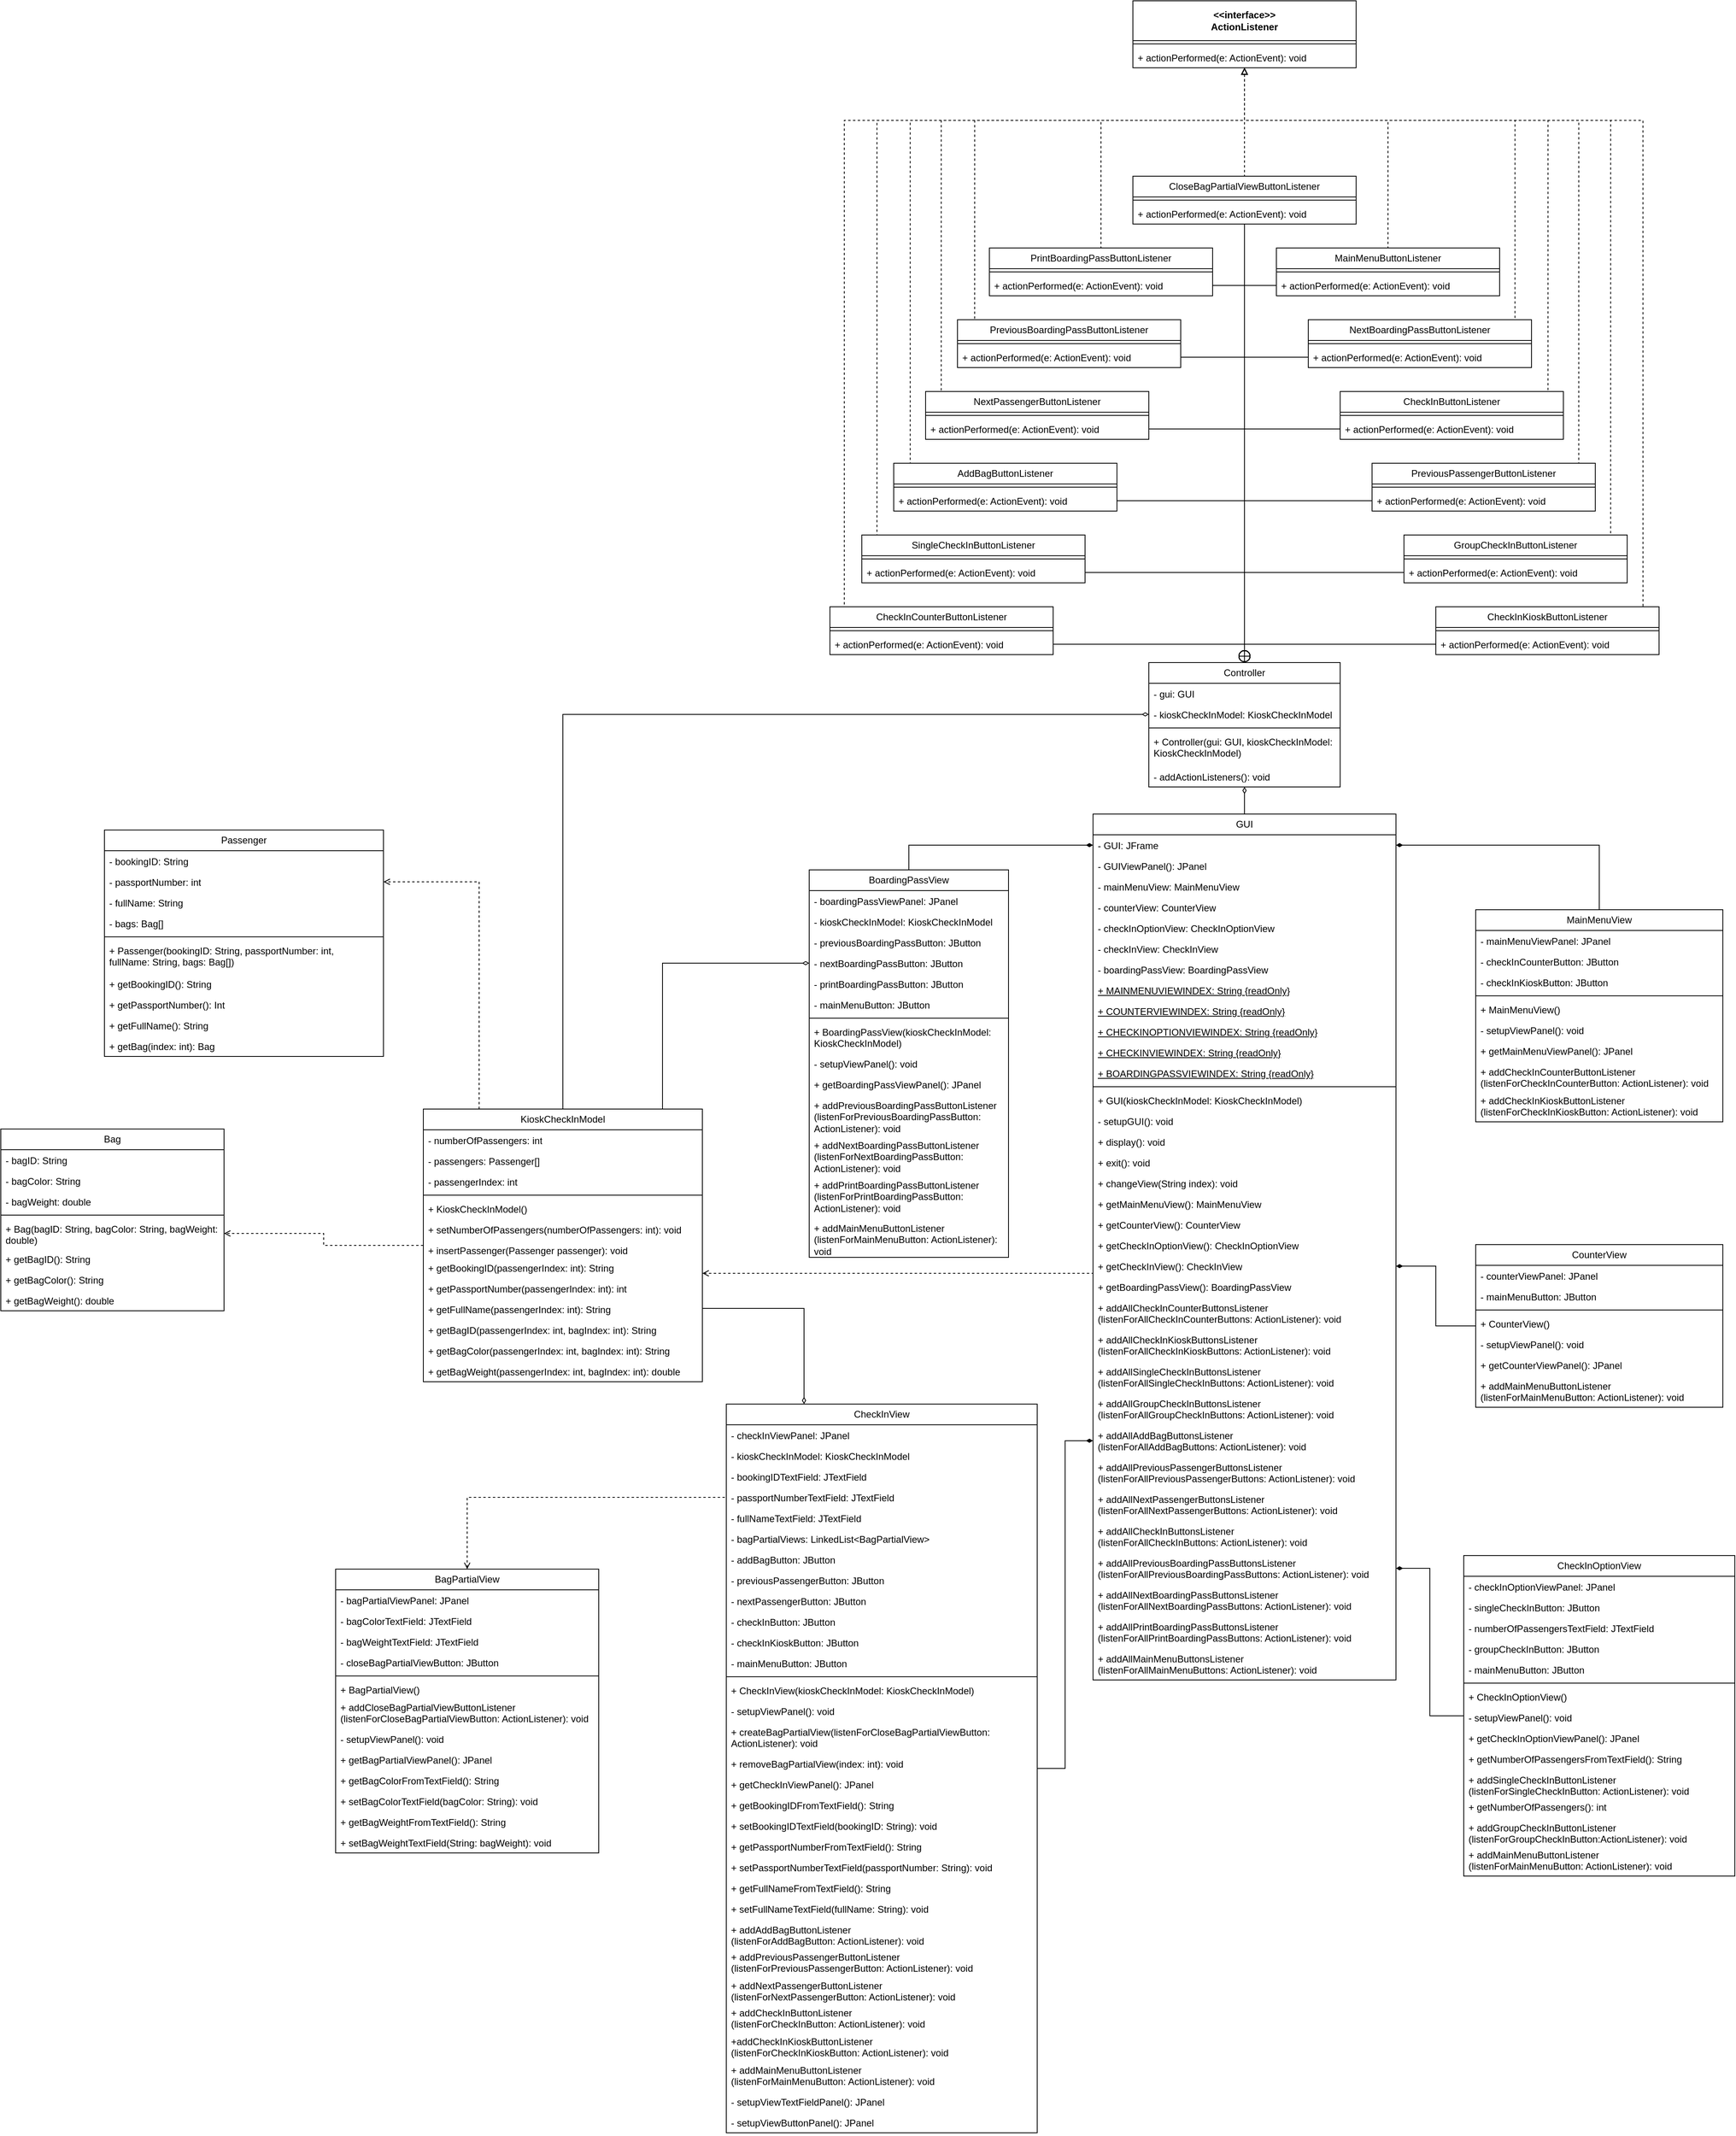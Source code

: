 <mxfile version="24.3.1" type="device">
  <diagram id="C5RBs43oDa-KdzZeNtuy" name="Page-1">
    <mxGraphModel dx="1397" dy="2987" grid="1" gridSize="10" guides="1" tooltips="1" connect="1" arrows="1" fold="1" page="1" pageScale="1" pageWidth="827" pageHeight="1169" math="0" shadow="0">
      <root>
        <mxCell id="WIyWlLk6GJQsqaUBKTNV-0" />
        <mxCell id="WIyWlLk6GJQsqaUBKTNV-1" parent="WIyWlLk6GJQsqaUBKTNV-0" />
        <mxCell id="LaQfZfK_4Ut_oueBTVZp-2" style="edgeStyle=orthogonalEdgeStyle;rounded=0;orthogonalLoop=1;jettySize=auto;html=1;entryX=0;entryY=0.5;entryDx=0;entryDy=0;endArrow=diamondThin;endFill=0;" parent="WIyWlLk6GJQsqaUBKTNV-1" source="NesqHz-OhHTXZRfq1Gx2-0" target="ziy_gNQPRqowQzJ7zhzf-6" edge="1">
          <mxGeometry relative="1" as="geometry" />
        </mxCell>
        <mxCell id="LaQfZfK_4Ut_oueBTVZp-3" style="edgeStyle=orthogonalEdgeStyle;rounded=0;orthogonalLoop=1;jettySize=auto;html=1;entryX=0;entryY=0.5;entryDx=0;entryDy=0;endArrow=none;endFill=0;startArrow=open;startFill=0;dashed=1;" parent="WIyWlLk6GJQsqaUBKTNV-1" source="NesqHz-OhHTXZRfq1Gx2-0" target="9aKrUsALL9-wQ1a6XsFX-45" edge="1">
          <mxGeometry relative="1" as="geometry">
            <Array as="points">
              <mxPoint x="410" y="-554" />
              <mxPoint x="410" y="-554" />
            </Array>
          </mxGeometry>
        </mxCell>
        <mxCell id="LaQfZfK_4Ut_oueBTVZp-4" style="edgeStyle=orthogonalEdgeStyle;rounded=0;orthogonalLoop=1;jettySize=auto;html=1;entryX=0.25;entryY=0;entryDx=0;entryDy=0;endArrow=diamondThin;endFill=0;" parent="WIyWlLk6GJQsqaUBKTNV-1" source="NesqHz-OhHTXZRfq1Gx2-0" target="WHtjqOz7p3wYwNhFgXPP-63" edge="1">
          <mxGeometry relative="1" as="geometry">
            <Array as="points">
              <mxPoint x="407" y="-510" />
            </Array>
          </mxGeometry>
        </mxCell>
        <mxCell id="LaQfZfK_4Ut_oueBTVZp-5" style="edgeStyle=orthogonalEdgeStyle;rounded=0;orthogonalLoop=1;jettySize=auto;html=1;entryX=0;entryY=0.5;entryDx=0;entryDy=0;endArrow=diamondThin;endFill=0;" parent="WIyWlLk6GJQsqaUBKTNV-1" source="NesqHz-OhHTXZRfq1Gx2-0" target="9aKrUsALL9-wQ1a6XsFX-8" edge="1">
          <mxGeometry relative="1" as="geometry">
            <Array as="points">
              <mxPoint x="230" y="-943" />
            </Array>
          </mxGeometry>
        </mxCell>
        <mxCell id="LaQfZfK_4Ut_oueBTVZp-6" style="edgeStyle=orthogonalEdgeStyle;rounded=0;orthogonalLoop=1;jettySize=auto;html=1;entryX=1;entryY=0.5;entryDx=0;entryDy=0;dashed=1;endArrow=open;endFill=0;" parent="WIyWlLk6GJQsqaUBKTNV-1" source="NesqHz-OhHTXZRfq1Gx2-0" target="ziy_gNQPRqowQzJ7zhzf-0" edge="1">
          <mxGeometry relative="1" as="geometry" />
        </mxCell>
        <mxCell id="LaQfZfK_4Ut_oueBTVZp-7" style="edgeStyle=orthogonalEdgeStyle;rounded=0;orthogonalLoop=1;jettySize=auto;html=1;entryX=1;entryY=0.5;entryDx=0;entryDy=0;dashed=1;endArrow=open;endFill=0;" parent="WIyWlLk6GJQsqaUBKTNV-1" source="NesqHz-OhHTXZRfq1Gx2-0" target="WHtjqOz7p3wYwNhFgXPP-3" edge="1">
          <mxGeometry relative="1" as="geometry">
            <Array as="points">
              <mxPoint y="-1045" />
            </Array>
          </mxGeometry>
        </mxCell>
        <mxCell id="NesqHz-OhHTXZRfq1Gx2-0" value="KioskCheckInModel" style="swimlane;fontStyle=0;childLayout=stackLayout;horizontal=1;startSize=26;fillColor=none;horizontalStack=0;resizeParent=1;resizeParentMax=0;resizeLast=0;collapsible=1;marginBottom=0;whiteSpace=wrap;html=1;" parent="WIyWlLk6GJQsqaUBKTNV-1" vertex="1">
          <mxGeometry x="-70" y="-760" width="350" height="342" as="geometry" />
        </mxCell>
        <mxCell id="NesqHz-OhHTXZRfq1Gx2-12" value="- numberOfPassengers: int" style="text;strokeColor=none;fillColor=none;align=left;verticalAlign=top;spacingLeft=4;spacingRight=4;overflow=hidden;rotatable=0;points=[[0,0.5],[1,0.5]];portConstraint=eastwest;whiteSpace=wrap;html=1;" parent="NesqHz-OhHTXZRfq1Gx2-0" vertex="1">
          <mxGeometry y="26" width="350" height="26" as="geometry" />
        </mxCell>
        <mxCell id="y-BM9xLV3NqnW-Ihlkxv-1" value="- passengers: Passenger[]" style="text;strokeColor=none;fillColor=none;align=left;verticalAlign=top;spacingLeft=4;spacingRight=4;overflow=hidden;rotatable=0;points=[[0,0.5],[1,0.5]];portConstraint=eastwest;whiteSpace=wrap;html=1;" parent="NesqHz-OhHTXZRfq1Gx2-0" vertex="1">
          <mxGeometry y="52" width="350" height="26" as="geometry" />
        </mxCell>
        <mxCell id="V-q1O4hDyVxmW8pM8OJt-0" value="- passengerIndex: int" style="text;strokeColor=none;fillColor=none;align=left;verticalAlign=top;spacingLeft=4;spacingRight=4;overflow=hidden;rotatable=0;points=[[0,0.5],[1,0.5]];portConstraint=eastwest;whiteSpace=wrap;html=1;" vertex="1" parent="NesqHz-OhHTXZRfq1Gx2-0">
          <mxGeometry y="78" width="350" height="26" as="geometry" />
        </mxCell>
        <mxCell id="NesqHz-OhHTXZRfq1Gx2-4" value="" style="line;strokeWidth=1;fillColor=none;align=left;verticalAlign=middle;spacingTop=-1;spacingLeft=3;spacingRight=3;rotatable=0;labelPosition=right;points=[];portConstraint=eastwest;strokeColor=inherit;" parent="NesqHz-OhHTXZRfq1Gx2-0" vertex="1">
          <mxGeometry y="104" width="350" height="8" as="geometry" />
        </mxCell>
        <mxCell id="V-q1O4hDyVxmW8pM8OJt-1" value="+ KioskCheckInModel()" style="text;strokeColor=none;fillColor=none;align=left;verticalAlign=top;spacingLeft=4;spacingRight=4;overflow=hidden;rotatable=0;points=[[0,0.5],[1,0.5]];portConstraint=eastwest;whiteSpace=wrap;html=1;" vertex="1" parent="NesqHz-OhHTXZRfq1Gx2-0">
          <mxGeometry y="112" width="350" height="26" as="geometry" />
        </mxCell>
        <mxCell id="WHtjqOz7p3wYwNhFgXPP-24" value="+ setNumberOfPassengers(numberOfPassengers: int): void" style="text;strokeColor=none;fillColor=none;align=left;verticalAlign=top;spacingLeft=4;spacingRight=4;overflow=hidden;rotatable=0;points=[[0,0.5],[1,0.5]];portConstraint=eastwest;whiteSpace=wrap;html=1;" parent="NesqHz-OhHTXZRfq1Gx2-0" vertex="1">
          <mxGeometry y="138" width="350" height="26" as="geometry" />
        </mxCell>
        <mxCell id="y-BM9xLV3NqnW-Ihlkxv-2" value="+ insertPassenger(Passenger passenger): void" style="text;strokeColor=none;fillColor=none;align=left;verticalAlign=top;spacingLeft=4;spacingRight=4;overflow=hidden;rotatable=0;points=[[0,0.5],[1,0.5]];portConstraint=eastwest;whiteSpace=wrap;html=1;" parent="NesqHz-OhHTXZRfq1Gx2-0" vertex="1">
          <mxGeometry y="164" width="350" height="22" as="geometry" />
        </mxCell>
        <mxCell id="WHtjqOz7p3wYwNhFgXPP-18" value="+ getBookingID(passengerIndex: int): String" style="text;strokeColor=none;fillColor=none;align=left;verticalAlign=top;spacingLeft=4;spacingRight=4;overflow=hidden;rotatable=0;points=[[0,0.5],[1,0.5]];portConstraint=eastwest;whiteSpace=wrap;html=1;" parent="NesqHz-OhHTXZRfq1Gx2-0" vertex="1">
          <mxGeometry y="186" width="350" height="26" as="geometry" />
        </mxCell>
        <mxCell id="WHtjqOz7p3wYwNhFgXPP-19" value="+ getPassportNumber(passengerIndex: int): int" style="text;strokeColor=none;fillColor=none;align=left;verticalAlign=top;spacingLeft=4;spacingRight=4;overflow=hidden;rotatable=0;points=[[0,0.5],[1,0.5]];portConstraint=eastwest;whiteSpace=wrap;html=1;" parent="NesqHz-OhHTXZRfq1Gx2-0" vertex="1">
          <mxGeometry y="212" width="350" height="26" as="geometry" />
        </mxCell>
        <mxCell id="WHtjqOz7p3wYwNhFgXPP-20" value="+ getFullName(passengerIndex: int): String" style="text;strokeColor=none;fillColor=none;align=left;verticalAlign=top;spacingLeft=4;spacingRight=4;overflow=hidden;rotatable=0;points=[[0,0.5],[1,0.5]];portConstraint=eastwest;whiteSpace=wrap;html=1;" parent="NesqHz-OhHTXZRfq1Gx2-0" vertex="1">
          <mxGeometry y="238" width="350" height="26" as="geometry" />
        </mxCell>
        <mxCell id="WHtjqOz7p3wYwNhFgXPP-21" value="+ getBagID(passengerIndex: int, bagIndex: int): String&amp;nbsp;" style="text;strokeColor=none;fillColor=none;align=left;verticalAlign=top;spacingLeft=4;spacingRight=4;overflow=hidden;rotatable=0;points=[[0,0.5],[1,0.5]];portConstraint=eastwest;whiteSpace=wrap;html=1;" parent="NesqHz-OhHTXZRfq1Gx2-0" vertex="1">
          <mxGeometry y="264" width="350" height="26" as="geometry" />
        </mxCell>
        <mxCell id="WHtjqOz7p3wYwNhFgXPP-22" value="+ getBagColor(passengerIndex: int, bagIndex: int): String" style="text;strokeColor=none;fillColor=none;align=left;verticalAlign=top;spacingLeft=4;spacingRight=4;overflow=hidden;rotatable=0;points=[[0,0.5],[1,0.5]];portConstraint=eastwest;whiteSpace=wrap;html=1;" parent="NesqHz-OhHTXZRfq1Gx2-0" vertex="1">
          <mxGeometry y="290" width="350" height="26" as="geometry" />
        </mxCell>
        <mxCell id="WHtjqOz7p3wYwNhFgXPP-23" value="+ getBagWeight(passengerIndex: int, bagIndex: int): double" style="text;strokeColor=none;fillColor=none;align=left;verticalAlign=top;spacingLeft=4;spacingRight=4;overflow=hidden;rotatable=0;points=[[0,0.5],[1,0.5]];portConstraint=eastwest;whiteSpace=wrap;html=1;" parent="NesqHz-OhHTXZRfq1Gx2-0" vertex="1">
          <mxGeometry y="316" width="350" height="26" as="geometry" />
        </mxCell>
        <mxCell id="NesqHz-OhHTXZRfq1Gx2-25" value="Bag" style="swimlane;fontStyle=0;childLayout=stackLayout;horizontal=1;startSize=26;fillColor=none;horizontalStack=0;resizeParent=1;resizeParentMax=0;resizeLast=0;collapsible=1;marginBottom=0;whiteSpace=wrap;html=1;" parent="WIyWlLk6GJQsqaUBKTNV-1" vertex="1">
          <mxGeometry x="-600" y="-735" width="280" height="228" as="geometry" />
        </mxCell>
        <mxCell id="NesqHz-OhHTXZRfq1Gx2-28" value="- bagID: String" style="text;strokeColor=none;fillColor=none;align=left;verticalAlign=top;spacingLeft=4;spacingRight=4;overflow=hidden;rotatable=0;points=[[0,0.5],[1,0.5]];portConstraint=eastwest;whiteSpace=wrap;html=1;" parent="NesqHz-OhHTXZRfq1Gx2-25" vertex="1">
          <mxGeometry y="26" width="280" height="26" as="geometry" />
        </mxCell>
        <mxCell id="NesqHz-OhHTXZRfq1Gx2-29" value="- bagColor: String" style="text;strokeColor=none;fillColor=none;align=left;verticalAlign=top;spacingLeft=4;spacingRight=4;overflow=hidden;rotatable=0;points=[[0,0.5],[1,0.5]];portConstraint=eastwest;whiteSpace=wrap;html=1;" parent="NesqHz-OhHTXZRfq1Gx2-25" vertex="1">
          <mxGeometry y="52" width="280" height="26" as="geometry" />
        </mxCell>
        <mxCell id="WHtjqOz7p3wYwNhFgXPP-14" value="- bagWeight: double" style="text;strokeColor=none;fillColor=none;align=left;verticalAlign=top;spacingLeft=4;spacingRight=4;overflow=hidden;rotatable=0;points=[[0,0.5],[1,0.5]];portConstraint=eastwest;whiteSpace=wrap;html=1;" parent="NesqHz-OhHTXZRfq1Gx2-25" vertex="1">
          <mxGeometry y="78" width="280" height="26" as="geometry" />
        </mxCell>
        <mxCell id="NesqHz-OhHTXZRfq1Gx2-30" value="" style="line;strokeWidth=1;fillColor=none;align=left;verticalAlign=middle;spacingTop=-1;spacingLeft=3;spacingRight=3;rotatable=0;labelPosition=right;points=[];portConstraint=eastwest;strokeColor=inherit;" parent="NesqHz-OhHTXZRfq1Gx2-25" vertex="1">
          <mxGeometry y="104" width="280" height="8" as="geometry" />
        </mxCell>
        <mxCell id="ziy_gNQPRqowQzJ7zhzf-0" value="+ Bag(bagID: String, bagColor: String, bagWeight: double)" style="text;strokeColor=none;fillColor=none;align=left;verticalAlign=top;spacingLeft=4;spacingRight=4;overflow=hidden;rotatable=0;points=[[0,0.5],[1,0.5]];portConstraint=eastwest;whiteSpace=wrap;html=1;" parent="NesqHz-OhHTXZRfq1Gx2-25" vertex="1">
          <mxGeometry y="112" width="280" height="38" as="geometry" />
        </mxCell>
        <mxCell id="NesqHz-OhHTXZRfq1Gx2-31" value="+ getBagID(): String" style="text;strokeColor=none;fillColor=none;align=left;verticalAlign=top;spacingLeft=4;spacingRight=4;overflow=hidden;rotatable=0;points=[[0,0.5],[1,0.5]];portConstraint=eastwest;whiteSpace=wrap;html=1;" parent="NesqHz-OhHTXZRfq1Gx2-25" vertex="1">
          <mxGeometry y="150" width="280" height="26" as="geometry" />
        </mxCell>
        <mxCell id="NesqHz-OhHTXZRfq1Gx2-33" value="+ getBagColor(): String" style="text;strokeColor=none;fillColor=none;align=left;verticalAlign=top;spacingLeft=4;spacingRight=4;overflow=hidden;rotatable=0;points=[[0,0.5],[1,0.5]];portConstraint=eastwest;whiteSpace=wrap;html=1;" parent="NesqHz-OhHTXZRfq1Gx2-25" vertex="1">
          <mxGeometry y="176" width="280" height="26" as="geometry" />
        </mxCell>
        <mxCell id="NesqHz-OhHTXZRfq1Gx2-35" value="+ getBagWeight(): double" style="text;strokeColor=none;fillColor=none;align=left;verticalAlign=top;spacingLeft=4;spacingRight=4;overflow=hidden;rotatable=0;points=[[0,0.5],[1,0.5]];portConstraint=eastwest;whiteSpace=wrap;html=1;" parent="NesqHz-OhHTXZRfq1Gx2-25" vertex="1">
          <mxGeometry y="202" width="280" height="26" as="geometry" />
        </mxCell>
        <mxCell id="WHtjqOz7p3wYwNhFgXPP-0" value="Passenger" style="swimlane;fontStyle=0;childLayout=stackLayout;horizontal=1;startSize=26;fillColor=none;horizontalStack=0;resizeParent=1;resizeParentMax=0;resizeLast=0;collapsible=1;marginBottom=0;whiteSpace=wrap;html=1;" parent="WIyWlLk6GJQsqaUBKTNV-1" vertex="1">
          <mxGeometry x="-470" y="-1110" width="350" height="284" as="geometry" />
        </mxCell>
        <mxCell id="WHtjqOz7p3wYwNhFgXPP-2" value="- bookingID: String" style="text;strokeColor=none;fillColor=none;align=left;verticalAlign=top;spacingLeft=4;spacingRight=4;overflow=hidden;rotatable=0;points=[[0,0.5],[1,0.5]];portConstraint=eastwest;whiteSpace=wrap;html=1;" parent="WHtjqOz7p3wYwNhFgXPP-0" vertex="1">
          <mxGeometry y="26" width="350" height="26" as="geometry" />
        </mxCell>
        <mxCell id="WHtjqOz7p3wYwNhFgXPP-3" value="- passportNumber: int" style="text;strokeColor=none;fillColor=none;align=left;verticalAlign=top;spacingLeft=4;spacingRight=4;overflow=hidden;rotatable=0;points=[[0,0.5],[1,0.5]];portConstraint=eastwest;whiteSpace=wrap;html=1;" parent="WHtjqOz7p3wYwNhFgXPP-0" vertex="1">
          <mxGeometry y="52" width="350" height="26" as="geometry" />
        </mxCell>
        <mxCell id="WHtjqOz7p3wYwNhFgXPP-4" value="- fullName: String" style="text;strokeColor=none;fillColor=none;align=left;verticalAlign=top;spacingLeft=4;spacingRight=4;overflow=hidden;rotatable=0;points=[[0,0.5],[1,0.5]];portConstraint=eastwest;whiteSpace=wrap;html=1;" parent="WHtjqOz7p3wYwNhFgXPP-0" vertex="1">
          <mxGeometry y="78" width="350" height="26" as="geometry" />
        </mxCell>
        <mxCell id="WHtjqOz7p3wYwNhFgXPP-5" value="- bags: Bag[]" style="text;strokeColor=none;fillColor=none;align=left;verticalAlign=top;spacingLeft=4;spacingRight=4;overflow=hidden;rotatable=0;points=[[0,0.5],[1,0.5]];portConstraint=eastwest;whiteSpace=wrap;html=1;" parent="WHtjqOz7p3wYwNhFgXPP-0" vertex="1">
          <mxGeometry y="104" width="350" height="26" as="geometry" />
        </mxCell>
        <mxCell id="WHtjqOz7p3wYwNhFgXPP-6" value="" style="line;strokeWidth=1;fillColor=none;align=left;verticalAlign=middle;spacingTop=-1;spacingLeft=3;spacingRight=3;rotatable=0;labelPosition=right;points=[];portConstraint=eastwest;strokeColor=inherit;" parent="WHtjqOz7p3wYwNhFgXPP-0" vertex="1">
          <mxGeometry y="130" width="350" height="8" as="geometry" />
        </mxCell>
        <mxCell id="WHtjqOz7p3wYwNhFgXPP-17" value="+ Passenger(bookingID: String, passportNumber: int, &lt;br&gt;fullName: String, bags: Bag[])" style="text;strokeColor=none;fillColor=none;align=left;verticalAlign=top;spacingLeft=4;spacingRight=4;overflow=hidden;rotatable=0;points=[[0,0.5],[1,0.5]];portConstraint=eastwest;whiteSpace=wrap;html=1;" parent="WHtjqOz7p3wYwNhFgXPP-0" vertex="1">
          <mxGeometry y="138" width="350" height="42" as="geometry" />
        </mxCell>
        <mxCell id="WHtjqOz7p3wYwNhFgXPP-7" value="+ getBookingID(): String" style="text;strokeColor=none;fillColor=none;align=left;verticalAlign=top;spacingLeft=4;spacingRight=4;overflow=hidden;rotatable=0;points=[[0,0.5],[1,0.5]];portConstraint=eastwest;whiteSpace=wrap;html=1;" parent="WHtjqOz7p3wYwNhFgXPP-0" vertex="1">
          <mxGeometry y="180" width="350" height="26" as="geometry" />
        </mxCell>
        <mxCell id="WHtjqOz7p3wYwNhFgXPP-9" value="+ getPassportNumber(): Int" style="text;strokeColor=none;fillColor=none;align=left;verticalAlign=top;spacingLeft=4;spacingRight=4;overflow=hidden;rotatable=0;points=[[0,0.5],[1,0.5]];portConstraint=eastwest;whiteSpace=wrap;html=1;" parent="WHtjqOz7p3wYwNhFgXPP-0" vertex="1">
          <mxGeometry y="206" width="350" height="26" as="geometry" />
        </mxCell>
        <mxCell id="WHtjqOz7p3wYwNhFgXPP-11" value="+ getFullName(): String" style="text;strokeColor=none;fillColor=none;align=left;verticalAlign=top;spacingLeft=4;spacingRight=4;overflow=hidden;rotatable=0;points=[[0,0.5],[1,0.5]];portConstraint=eastwest;whiteSpace=wrap;html=1;" parent="WHtjqOz7p3wYwNhFgXPP-0" vertex="1">
          <mxGeometry y="232" width="350" height="26" as="geometry" />
        </mxCell>
        <mxCell id="WHtjqOz7p3wYwNhFgXPP-13" value="+ getBag(index: int): Bag" style="text;strokeColor=none;fillColor=none;align=left;verticalAlign=top;spacingLeft=4;spacingRight=4;overflow=hidden;rotatable=0;points=[[0,0.5],[1,0.5]];portConstraint=eastwest;whiteSpace=wrap;html=1;" parent="WHtjqOz7p3wYwNhFgXPP-0" vertex="1">
          <mxGeometry y="258" width="350" height="26" as="geometry" />
        </mxCell>
        <mxCell id="dWWaM-fTFYUhN0l_YZax-26" style="edgeStyle=orthogonalEdgeStyle;rounded=0;orthogonalLoop=1;jettySize=auto;html=1;entryX=1;entryY=0.5;entryDx=0;entryDy=0;endArrow=diamondThin;endFill=1;" parent="WIyWlLk6GJQsqaUBKTNV-1" source="WHtjqOz7p3wYwNhFgXPP-25" target="9aKrUsALL9-wQ1a6XsFX-20" edge="1">
          <mxGeometry relative="1" as="geometry" />
        </mxCell>
        <mxCell id="WHtjqOz7p3wYwNhFgXPP-25" value="MainMenuView" style="swimlane;fontStyle=0;childLayout=stackLayout;horizontal=1;startSize=26;fillColor=none;horizontalStack=0;resizeParent=1;resizeParentMax=0;resizeLast=0;collapsible=1;marginBottom=0;whiteSpace=wrap;html=1;" parent="WIyWlLk6GJQsqaUBKTNV-1" vertex="1">
          <mxGeometry x="1250" y="-1010" width="310" height="266" as="geometry" />
        </mxCell>
        <mxCell id="WHtjqOz7p3wYwNhFgXPP-26" value="- mainMenuViewPanel: JPanel" style="text;strokeColor=none;fillColor=none;align=left;verticalAlign=top;spacingLeft=4;spacingRight=4;overflow=hidden;rotatable=0;points=[[0,0.5],[1,0.5]];portConstraint=eastwest;whiteSpace=wrap;html=1;" parent="WHtjqOz7p3wYwNhFgXPP-25" vertex="1">
          <mxGeometry y="26" width="310" height="26" as="geometry" />
        </mxCell>
        <mxCell id="WHtjqOz7p3wYwNhFgXPP-27" value="- checkInCounterButton: JButton" style="text;strokeColor=none;fillColor=none;align=left;verticalAlign=top;spacingLeft=4;spacingRight=4;overflow=hidden;rotatable=0;points=[[0,0.5],[1,0.5]];portConstraint=eastwest;whiteSpace=wrap;html=1;" parent="WHtjqOz7p3wYwNhFgXPP-25" vertex="1">
          <mxGeometry y="52" width="310" height="26" as="geometry" />
        </mxCell>
        <mxCell id="WHtjqOz7p3wYwNhFgXPP-28" value="- checkInKioskButton: JButton" style="text;strokeColor=none;fillColor=none;align=left;verticalAlign=top;spacingLeft=4;spacingRight=4;overflow=hidden;rotatable=0;points=[[0,0.5],[1,0.5]];portConstraint=eastwest;whiteSpace=wrap;html=1;" parent="WHtjqOz7p3wYwNhFgXPP-25" vertex="1">
          <mxGeometry y="78" width="310" height="26" as="geometry" />
        </mxCell>
        <mxCell id="WHtjqOz7p3wYwNhFgXPP-29" value="" style="line;strokeWidth=1;fillColor=none;align=left;verticalAlign=middle;spacingTop=-1;spacingLeft=3;spacingRight=3;rotatable=0;labelPosition=right;points=[];portConstraint=eastwest;strokeColor=inherit;" parent="WHtjqOz7p3wYwNhFgXPP-25" vertex="1">
          <mxGeometry y="104" width="310" height="8" as="geometry" />
        </mxCell>
        <mxCell id="WHtjqOz7p3wYwNhFgXPP-31" value="+ MainMenuView()" style="text;strokeColor=none;fillColor=none;align=left;verticalAlign=top;spacingLeft=4;spacingRight=4;overflow=hidden;rotatable=0;points=[[0,0.5],[1,0.5]];portConstraint=eastwest;whiteSpace=wrap;html=1;" parent="WHtjqOz7p3wYwNhFgXPP-25" vertex="1">
          <mxGeometry y="112" width="310" height="26" as="geometry" />
        </mxCell>
        <mxCell id="GBVSbXDcs7wIIf2cBlH6-0" value="- setupViewPanel(): void" style="text;strokeColor=none;fillColor=none;align=left;verticalAlign=top;spacingLeft=4;spacingRight=4;overflow=hidden;rotatable=0;points=[[0,0.5],[1,0.5]];portConstraint=eastwest;whiteSpace=wrap;html=1;" parent="WHtjqOz7p3wYwNhFgXPP-25" vertex="1">
          <mxGeometry y="138" width="310" height="26" as="geometry" />
        </mxCell>
        <mxCell id="WHtjqOz7p3wYwNhFgXPP-32" value="+ getMainMenuViewPanel(): JPanel" style="text;strokeColor=none;fillColor=none;align=left;verticalAlign=top;spacingLeft=4;spacingRight=4;overflow=hidden;rotatable=0;points=[[0,0.5],[1,0.5]];portConstraint=eastwest;whiteSpace=wrap;html=1;" parent="WHtjqOz7p3wYwNhFgXPP-25" vertex="1">
          <mxGeometry y="164" width="310" height="26" as="geometry" />
        </mxCell>
        <mxCell id="WHtjqOz7p3wYwNhFgXPP-33" value="+ addCheckInCounterButtonListener&lt;br&gt;(listenForCheckInCounterButton: ActionListener): void" style="text;strokeColor=none;fillColor=none;align=left;verticalAlign=top;spacingLeft=4;spacingRight=4;overflow=hidden;rotatable=0;points=[[0,0.5],[1,0.5]];portConstraint=eastwest;whiteSpace=wrap;html=1;" parent="WHtjqOz7p3wYwNhFgXPP-25" vertex="1">
          <mxGeometry y="190" width="310" height="36" as="geometry" />
        </mxCell>
        <mxCell id="WHtjqOz7p3wYwNhFgXPP-34" value="+ addCheckInKioskButtonListener&lt;br&gt;(listenForCheckInKioskButton: ActionListener): void" style="text;strokeColor=none;fillColor=none;align=left;verticalAlign=top;spacingLeft=4;spacingRight=4;overflow=hidden;rotatable=0;points=[[0,0.5],[1,0.5]];portConstraint=eastwest;whiteSpace=wrap;html=1;" parent="WHtjqOz7p3wYwNhFgXPP-25" vertex="1">
          <mxGeometry y="226" width="310" height="40" as="geometry" />
        </mxCell>
        <mxCell id="dWWaM-fTFYUhN0l_YZax-27" style="edgeStyle=orthogonalEdgeStyle;rounded=0;orthogonalLoop=1;jettySize=auto;html=1;entryX=1;entryY=0.5;entryDx=0;entryDy=0;endArrow=diamondThin;endFill=1;" parent="WIyWlLk6GJQsqaUBKTNV-1" source="WHtjqOz7p3wYwNhFgXPP-35" target="9aKrUsALL9-wQ1a6XsFX-40" edge="1">
          <mxGeometry relative="1" as="geometry" />
        </mxCell>
        <mxCell id="WHtjqOz7p3wYwNhFgXPP-35" value="CounterView" style="swimlane;fontStyle=0;childLayout=stackLayout;horizontal=1;startSize=26;fillColor=none;horizontalStack=0;resizeParent=1;resizeParentMax=0;resizeLast=0;collapsible=1;marginBottom=0;whiteSpace=wrap;html=1;" parent="WIyWlLk6GJQsqaUBKTNV-1" vertex="1">
          <mxGeometry x="1250" y="-590" width="310" height="204" as="geometry" />
        </mxCell>
        <mxCell id="WHtjqOz7p3wYwNhFgXPP-36" value="- counterViewPanel: JPanel" style="text;strokeColor=none;fillColor=none;align=left;verticalAlign=top;spacingLeft=4;spacingRight=4;overflow=hidden;rotatable=0;points=[[0,0.5],[1,0.5]];portConstraint=eastwest;whiteSpace=wrap;html=1;" parent="WHtjqOz7p3wYwNhFgXPP-35" vertex="1">
          <mxGeometry y="26" width="310" height="26" as="geometry" />
        </mxCell>
        <mxCell id="WHtjqOz7p3wYwNhFgXPP-37" value="- mainMenuButton: JButton" style="text;strokeColor=none;fillColor=none;align=left;verticalAlign=top;spacingLeft=4;spacingRight=4;overflow=hidden;rotatable=0;points=[[0,0.5],[1,0.5]];portConstraint=eastwest;whiteSpace=wrap;html=1;" parent="WHtjqOz7p3wYwNhFgXPP-35" vertex="1">
          <mxGeometry y="52" width="310" height="26" as="geometry" />
        </mxCell>
        <mxCell id="WHtjqOz7p3wYwNhFgXPP-39" value="" style="line;strokeWidth=1;fillColor=none;align=left;verticalAlign=middle;spacingTop=-1;spacingLeft=3;spacingRight=3;rotatable=0;labelPosition=right;points=[];portConstraint=eastwest;strokeColor=inherit;" parent="WHtjqOz7p3wYwNhFgXPP-35" vertex="1">
          <mxGeometry y="78" width="310" height="8" as="geometry" />
        </mxCell>
        <mxCell id="WHtjqOz7p3wYwNhFgXPP-40" value="+ CounterView()" style="text;strokeColor=none;fillColor=none;align=left;verticalAlign=top;spacingLeft=4;spacingRight=4;overflow=hidden;rotatable=0;points=[[0,0.5],[1,0.5]];portConstraint=eastwest;whiteSpace=wrap;html=1;" parent="WHtjqOz7p3wYwNhFgXPP-35" vertex="1">
          <mxGeometry y="86" width="310" height="26" as="geometry" />
        </mxCell>
        <mxCell id="GBVSbXDcs7wIIf2cBlH6-1" value="- setupViewPanel(): void" style="text;strokeColor=none;fillColor=none;align=left;verticalAlign=top;spacingLeft=4;spacingRight=4;overflow=hidden;rotatable=0;points=[[0,0.5],[1,0.5]];portConstraint=eastwest;whiteSpace=wrap;html=1;" parent="WHtjqOz7p3wYwNhFgXPP-35" vertex="1">
          <mxGeometry y="112" width="310" height="26" as="geometry" />
        </mxCell>
        <mxCell id="WHtjqOz7p3wYwNhFgXPP-41" value="+ getCounterViewPanel(): JPanel" style="text;strokeColor=none;fillColor=none;align=left;verticalAlign=top;spacingLeft=4;spacingRight=4;overflow=hidden;rotatable=0;points=[[0,0.5],[1,0.5]];portConstraint=eastwest;whiteSpace=wrap;html=1;" parent="WHtjqOz7p3wYwNhFgXPP-35" vertex="1">
          <mxGeometry y="138" width="310" height="26" as="geometry" />
        </mxCell>
        <mxCell id="WHtjqOz7p3wYwNhFgXPP-43" value="+ addMainMenuButtonListener&lt;br&gt;(listenForMainMenuButton: ActionListener): void" style="text;strokeColor=none;fillColor=none;align=left;verticalAlign=top;spacingLeft=4;spacingRight=4;overflow=hidden;rotatable=0;points=[[0,0.5],[1,0.5]];portConstraint=eastwest;whiteSpace=wrap;html=1;" parent="WHtjqOz7p3wYwNhFgXPP-35" vertex="1">
          <mxGeometry y="164" width="310" height="40" as="geometry" />
        </mxCell>
        <mxCell id="dWWaM-fTFYUhN0l_YZax-29" style="edgeStyle=orthogonalEdgeStyle;rounded=0;orthogonalLoop=1;jettySize=auto;html=1;entryX=1;entryY=0.5;entryDx=0;entryDy=0;endArrow=diamondThin;endFill=1;" parent="WIyWlLk6GJQsqaUBKTNV-1" source="WHtjqOz7p3wYwNhFgXPP-45" target="9aKrUsALL9-wQ1a6XsFX-54" edge="1">
          <mxGeometry relative="1" as="geometry" />
        </mxCell>
        <mxCell id="WHtjqOz7p3wYwNhFgXPP-45" value="CheckInOptionView" style="swimlane;fontStyle=0;childLayout=stackLayout;horizontal=1;startSize=26;fillColor=none;horizontalStack=0;resizeParent=1;resizeParentMax=0;resizeLast=0;collapsible=1;marginBottom=0;whiteSpace=wrap;html=1;" parent="WIyWlLk6GJQsqaUBKTNV-1" vertex="1">
          <mxGeometry x="1235" y="-200" width="340" height="402" as="geometry" />
        </mxCell>
        <mxCell id="WHtjqOz7p3wYwNhFgXPP-46" value="- checkInOptionViewPanel: JPanel" style="text;strokeColor=none;fillColor=none;align=left;verticalAlign=top;spacingLeft=4;spacingRight=4;overflow=hidden;rotatable=0;points=[[0,0.5],[1,0.5]];portConstraint=eastwest;whiteSpace=wrap;html=1;" parent="WHtjqOz7p3wYwNhFgXPP-45" vertex="1">
          <mxGeometry y="26" width="340" height="26" as="geometry" />
        </mxCell>
        <mxCell id="WHtjqOz7p3wYwNhFgXPP-57" value="- singleCheckInButton: JButton" style="text;strokeColor=none;fillColor=none;align=left;verticalAlign=top;spacingLeft=4;spacingRight=4;overflow=hidden;rotatable=0;points=[[0,0.5],[1,0.5]];portConstraint=eastwest;whiteSpace=wrap;html=1;" parent="WHtjqOz7p3wYwNhFgXPP-45" vertex="1">
          <mxGeometry y="52" width="340" height="26" as="geometry" />
        </mxCell>
        <mxCell id="WHtjqOz7p3wYwNhFgXPP-58" value="- numberOfPassengersTextField: JTextField" style="text;strokeColor=none;fillColor=none;align=left;verticalAlign=top;spacingLeft=4;spacingRight=4;overflow=hidden;rotatable=0;points=[[0,0.5],[1,0.5]];portConstraint=eastwest;whiteSpace=wrap;html=1;" parent="WHtjqOz7p3wYwNhFgXPP-45" vertex="1">
          <mxGeometry y="78" width="340" height="26" as="geometry" />
        </mxCell>
        <mxCell id="WHtjqOz7p3wYwNhFgXPP-59" value="- groupCheckInButton: JButton" style="text;strokeColor=none;fillColor=none;align=left;verticalAlign=top;spacingLeft=4;spacingRight=4;overflow=hidden;rotatable=0;points=[[0,0.5],[1,0.5]];portConstraint=eastwest;whiteSpace=wrap;html=1;" parent="WHtjqOz7p3wYwNhFgXPP-45" vertex="1">
          <mxGeometry y="104" width="340" height="26" as="geometry" />
        </mxCell>
        <mxCell id="WHtjqOz7p3wYwNhFgXPP-47" value="- mainMenuButton: JButton" style="text;strokeColor=none;fillColor=none;align=left;verticalAlign=top;spacingLeft=4;spacingRight=4;overflow=hidden;rotatable=0;points=[[0,0.5],[1,0.5]];portConstraint=eastwest;whiteSpace=wrap;html=1;" parent="WHtjqOz7p3wYwNhFgXPP-45" vertex="1">
          <mxGeometry y="130" width="340" height="26" as="geometry" />
        </mxCell>
        <mxCell id="WHtjqOz7p3wYwNhFgXPP-48" value="" style="line;strokeWidth=1;fillColor=none;align=left;verticalAlign=middle;spacingTop=-1;spacingLeft=3;spacingRight=3;rotatable=0;labelPosition=right;points=[];portConstraint=eastwest;strokeColor=inherit;" parent="WHtjqOz7p3wYwNhFgXPP-45" vertex="1">
          <mxGeometry y="156" width="340" height="8" as="geometry" />
        </mxCell>
        <mxCell id="WHtjqOz7p3wYwNhFgXPP-49" value="+ CheckInOptionView()" style="text;strokeColor=none;fillColor=none;align=left;verticalAlign=top;spacingLeft=4;spacingRight=4;overflow=hidden;rotatable=0;points=[[0,0.5],[1,0.5]];portConstraint=eastwest;whiteSpace=wrap;html=1;" parent="WHtjqOz7p3wYwNhFgXPP-45" vertex="1">
          <mxGeometry y="164" width="340" height="26" as="geometry" />
        </mxCell>
        <mxCell id="GBVSbXDcs7wIIf2cBlH6-2" value="- setupViewPanel(): void" style="text;strokeColor=none;fillColor=none;align=left;verticalAlign=top;spacingLeft=4;spacingRight=4;overflow=hidden;rotatable=0;points=[[0,0.5],[1,0.5]];portConstraint=eastwest;whiteSpace=wrap;html=1;" parent="WHtjqOz7p3wYwNhFgXPP-45" vertex="1">
          <mxGeometry y="190" width="340" height="26" as="geometry" />
        </mxCell>
        <mxCell id="WHtjqOz7p3wYwNhFgXPP-50" value="+ getCheckInOptionViewPanel(): JPanel" style="text;strokeColor=none;fillColor=none;align=left;verticalAlign=top;spacingLeft=4;spacingRight=4;overflow=hidden;rotatable=0;points=[[0,0.5],[1,0.5]];portConstraint=eastwest;whiteSpace=wrap;html=1;" parent="WHtjqOz7p3wYwNhFgXPP-45" vertex="1">
          <mxGeometry y="216" width="340" height="26" as="geometry" />
        </mxCell>
        <mxCell id="WHtjqOz7p3wYwNhFgXPP-85" value="+ getNumberOfPassengersFromTextField(): String" style="text;strokeColor=none;fillColor=none;align=left;verticalAlign=top;spacingLeft=4;spacingRight=4;overflow=hidden;rotatable=0;points=[[0,0.5],[1,0.5]];portConstraint=eastwest;whiteSpace=wrap;html=1;" parent="WHtjqOz7p3wYwNhFgXPP-45" vertex="1">
          <mxGeometry y="242" width="340" height="26" as="geometry" />
        </mxCell>
        <mxCell id="WHtjqOz7p3wYwNhFgXPP-60" value="+ addSingleCheckInButtonListener&lt;br&gt;(listenForSingleCheckInButton: ActionListener): void" style="text;strokeColor=none;fillColor=none;align=left;verticalAlign=top;spacingLeft=4;spacingRight=4;overflow=hidden;rotatable=0;points=[[0,0.5],[1,0.5]];portConstraint=eastwest;whiteSpace=wrap;html=1;" parent="WHtjqOz7p3wYwNhFgXPP-45" vertex="1">
          <mxGeometry y="268" width="340" height="34" as="geometry" />
        </mxCell>
        <mxCell id="WHtjqOz7p3wYwNhFgXPP-61" value="+ getNumberOfPassengers(): int" style="text;strokeColor=none;fillColor=none;align=left;verticalAlign=top;spacingLeft=4;spacingRight=4;overflow=hidden;rotatable=0;points=[[0,0.5],[1,0.5]];portConstraint=eastwest;whiteSpace=wrap;html=1;" parent="WHtjqOz7p3wYwNhFgXPP-45" vertex="1">
          <mxGeometry y="302" width="340" height="26" as="geometry" />
        </mxCell>
        <mxCell id="WHtjqOz7p3wYwNhFgXPP-62" value="+ addGroupCheckInButtonListener&lt;br&gt;(listenForGroupCheckInButton:ActionListener): void" style="text;strokeColor=none;fillColor=none;align=left;verticalAlign=top;spacingLeft=4;spacingRight=4;overflow=hidden;rotatable=0;points=[[0,0.5],[1,0.5]];portConstraint=eastwest;whiteSpace=wrap;html=1;" parent="WHtjqOz7p3wYwNhFgXPP-45" vertex="1">
          <mxGeometry y="328" width="340" height="34" as="geometry" />
        </mxCell>
        <mxCell id="WHtjqOz7p3wYwNhFgXPP-51" value="+ addMainMenuButtonListener&lt;br&gt;(listenForMainMenuButton: ActionListener): void" style="text;strokeColor=none;fillColor=none;align=left;verticalAlign=top;spacingLeft=4;spacingRight=4;overflow=hidden;rotatable=0;points=[[0,0.5],[1,0.5]];portConstraint=eastwest;whiteSpace=wrap;html=1;" parent="WHtjqOz7p3wYwNhFgXPP-45" vertex="1">
          <mxGeometry y="362" width="340" height="40" as="geometry" />
        </mxCell>
        <mxCell id="LaQfZfK_4Ut_oueBTVZp-0" style="edgeStyle=orthogonalEdgeStyle;rounded=0;orthogonalLoop=1;jettySize=auto;html=1;entryX=0;entryY=0.5;entryDx=0;entryDy=0;endArrow=diamondThin;endFill=1;" parent="WIyWlLk6GJQsqaUBKTNV-1" source="WHtjqOz7p3wYwNhFgXPP-63" target="9aKrUsALL9-wQ1a6XsFX-47" edge="1">
          <mxGeometry relative="1" as="geometry" />
        </mxCell>
        <mxCell id="WHtjqOz7p3wYwNhFgXPP-63" value="CheckInView" style="swimlane;fontStyle=0;childLayout=stackLayout;horizontal=1;startSize=26;fillColor=none;horizontalStack=0;resizeParent=1;resizeParentMax=0;resizeLast=0;collapsible=1;marginBottom=0;whiteSpace=wrap;html=1;" parent="WIyWlLk6GJQsqaUBKTNV-1" vertex="1">
          <mxGeometry x="310" y="-390" width="390" height="914" as="geometry" />
        </mxCell>
        <mxCell id="WHtjqOz7p3wYwNhFgXPP-64" value="- checkInViewPanel: JPanel" style="text;strokeColor=none;fillColor=none;align=left;verticalAlign=top;spacingLeft=4;spacingRight=4;overflow=hidden;rotatable=0;points=[[0,0.5],[1,0.5]];portConstraint=eastwest;whiteSpace=wrap;html=1;" parent="WHtjqOz7p3wYwNhFgXPP-63" vertex="1">
          <mxGeometry y="26" width="390" height="26" as="geometry" />
        </mxCell>
        <mxCell id="9aKrUsALL9-wQ1a6XsFX-18" value="- kioskCheckInModel: KioskCheckInModel" style="text;strokeColor=none;fillColor=none;align=left;verticalAlign=top;spacingLeft=4;spacingRight=4;overflow=hidden;rotatable=0;points=[[0,0.5],[1,0.5]];portConstraint=eastwest;whiteSpace=wrap;html=1;" parent="WHtjqOz7p3wYwNhFgXPP-63" vertex="1">
          <mxGeometry y="52" width="390" height="26" as="geometry" />
        </mxCell>
        <mxCell id="WHtjqOz7p3wYwNhFgXPP-65" value="- bookingIDTextField: JTextField" style="text;strokeColor=none;fillColor=none;align=left;verticalAlign=top;spacingLeft=4;spacingRight=4;overflow=hidden;rotatable=0;points=[[0,0.5],[1,0.5]];portConstraint=eastwest;whiteSpace=wrap;html=1;" parent="WHtjqOz7p3wYwNhFgXPP-63" vertex="1">
          <mxGeometry y="78" width="390" height="26" as="geometry" />
        </mxCell>
        <mxCell id="WHtjqOz7p3wYwNhFgXPP-66" value="- passportNumberTextField: JTextField" style="text;strokeColor=none;fillColor=none;align=left;verticalAlign=top;spacingLeft=4;spacingRight=4;overflow=hidden;rotatable=0;points=[[0,0.5],[1,0.5]];portConstraint=eastwest;whiteSpace=wrap;html=1;" parent="WHtjqOz7p3wYwNhFgXPP-63" vertex="1">
          <mxGeometry y="104" width="390" height="26" as="geometry" />
        </mxCell>
        <mxCell id="WHtjqOz7p3wYwNhFgXPP-67" value="- fullNameTextField:&amp;nbsp;JTextField" style="text;strokeColor=none;fillColor=none;align=left;verticalAlign=top;spacingLeft=4;spacingRight=4;overflow=hidden;rotatable=0;points=[[0,0.5],[1,0.5]];portConstraint=eastwest;whiteSpace=wrap;html=1;" parent="WHtjqOz7p3wYwNhFgXPP-63" vertex="1">
          <mxGeometry y="130" width="390" height="26" as="geometry" />
        </mxCell>
        <mxCell id="8tXRvkYaEP0Vp48JqqZx-3" value="- bagPartialViews: LinkedList&amp;lt;BagPartialView&amp;gt;" style="text;strokeColor=none;fillColor=none;align=left;verticalAlign=top;spacingLeft=4;spacingRight=4;overflow=hidden;rotatable=0;points=[[0,0.5],[1,0.5]];portConstraint=eastwest;whiteSpace=wrap;html=1;" parent="WHtjqOz7p3wYwNhFgXPP-63" vertex="1">
          <mxGeometry y="156" width="390" height="26" as="geometry" />
        </mxCell>
        <mxCell id="WHtjqOz7p3wYwNhFgXPP-78" value="- addBagButton: JButton" style="text;strokeColor=none;fillColor=none;align=left;verticalAlign=top;spacingLeft=4;spacingRight=4;overflow=hidden;rotatable=0;points=[[0,0.5],[1,0.5]];portConstraint=eastwest;whiteSpace=wrap;html=1;" parent="WHtjqOz7p3wYwNhFgXPP-63" vertex="1">
          <mxGeometry y="182" width="390" height="26" as="geometry" />
        </mxCell>
        <mxCell id="WHtjqOz7p3wYwNhFgXPP-80" value="- previousPassengerButton: JButton" style="text;strokeColor=none;fillColor=none;align=left;verticalAlign=top;spacingLeft=4;spacingRight=4;overflow=hidden;rotatable=0;points=[[0,0.5],[1,0.5]];portConstraint=eastwest;whiteSpace=wrap;html=1;" parent="WHtjqOz7p3wYwNhFgXPP-63" vertex="1">
          <mxGeometry y="208" width="390" height="26" as="geometry" />
        </mxCell>
        <mxCell id="WHtjqOz7p3wYwNhFgXPP-81" value="- nextPassengerButton: JButton" style="text;strokeColor=none;fillColor=none;align=left;verticalAlign=top;spacingLeft=4;spacingRight=4;overflow=hidden;rotatable=0;points=[[0,0.5],[1,0.5]];portConstraint=eastwest;whiteSpace=wrap;html=1;" parent="WHtjqOz7p3wYwNhFgXPP-63" vertex="1">
          <mxGeometry y="234" width="390" height="26" as="geometry" />
        </mxCell>
        <mxCell id="WHtjqOz7p3wYwNhFgXPP-79" value="- checkInButton: JButton" style="text;strokeColor=none;fillColor=none;align=left;verticalAlign=top;spacingLeft=4;spacingRight=4;overflow=hidden;rotatable=0;points=[[0,0.5],[1,0.5]];portConstraint=eastwest;whiteSpace=wrap;html=1;" parent="WHtjqOz7p3wYwNhFgXPP-63" vertex="1">
          <mxGeometry y="260" width="390" height="26" as="geometry" />
        </mxCell>
        <mxCell id="9aKrUsALL9-wQ1a6XsFX-58" value="- checkInKioskButton: JButton" style="text;strokeColor=none;fillColor=none;align=left;verticalAlign=top;spacingLeft=4;spacingRight=4;overflow=hidden;rotatable=0;points=[[0,0.5],[1,0.5]];portConstraint=eastwest;whiteSpace=wrap;html=1;" parent="WHtjqOz7p3wYwNhFgXPP-63" vertex="1">
          <mxGeometry y="286" width="390" height="26" as="geometry" />
        </mxCell>
        <mxCell id="WHtjqOz7p3wYwNhFgXPP-68" value="- mainMenuButton: JButton" style="text;strokeColor=none;fillColor=none;align=left;verticalAlign=top;spacingLeft=4;spacingRight=4;overflow=hidden;rotatable=0;points=[[0,0.5],[1,0.5]];portConstraint=eastwest;whiteSpace=wrap;html=1;" parent="WHtjqOz7p3wYwNhFgXPP-63" vertex="1">
          <mxGeometry y="312" width="390" height="26" as="geometry" />
        </mxCell>
        <mxCell id="WHtjqOz7p3wYwNhFgXPP-69" value="" style="line;strokeWidth=1;fillColor=none;align=left;verticalAlign=middle;spacingTop=-1;spacingLeft=3;spacingRight=3;rotatable=0;labelPosition=right;points=[];portConstraint=eastwest;strokeColor=inherit;" parent="WHtjqOz7p3wYwNhFgXPP-63" vertex="1">
          <mxGeometry y="338" width="390" height="8" as="geometry" />
        </mxCell>
        <mxCell id="WHtjqOz7p3wYwNhFgXPP-70" value="+ CheckInView(kioskCheckInModel: KioskCheckInModel)" style="text;strokeColor=none;fillColor=none;align=left;verticalAlign=top;spacingLeft=4;spacingRight=4;overflow=hidden;rotatable=0;points=[[0,0.5],[1,0.5]];portConstraint=eastwest;whiteSpace=wrap;html=1;" parent="WHtjqOz7p3wYwNhFgXPP-63" vertex="1">
          <mxGeometry y="346" width="390" height="26" as="geometry" />
        </mxCell>
        <mxCell id="GBVSbXDcs7wIIf2cBlH6-3" value="- setupViewPanel(): void" style="text;strokeColor=none;fillColor=none;align=left;verticalAlign=top;spacingLeft=4;spacingRight=4;overflow=hidden;rotatable=0;points=[[0,0.5],[1,0.5]];portConstraint=eastwest;whiteSpace=wrap;html=1;" parent="WHtjqOz7p3wYwNhFgXPP-63" vertex="1">
          <mxGeometry y="372" width="390" height="26" as="geometry" />
        </mxCell>
        <mxCell id="8tXRvkYaEP0Vp48JqqZx-1" value="+ createBagPartialView(listenForCloseBagPartialViewButton: ActionListener): void" style="text;strokeColor=none;fillColor=none;align=left;verticalAlign=top;spacingLeft=4;spacingRight=4;overflow=hidden;rotatable=0;points=[[0,0.5],[1,0.5]];portConstraint=eastwest;whiteSpace=wrap;html=1;" parent="WHtjqOz7p3wYwNhFgXPP-63" vertex="1">
          <mxGeometry y="398" width="390" height="40" as="geometry" />
        </mxCell>
        <mxCell id="8tXRvkYaEP0Vp48JqqZx-4" value="+ removeBagPartialView(index: int): void" style="text;strokeColor=none;fillColor=none;align=left;verticalAlign=top;spacingLeft=4;spacingRight=4;overflow=hidden;rotatable=0;points=[[0,0.5],[1,0.5]];portConstraint=eastwest;whiteSpace=wrap;html=1;" parent="WHtjqOz7p3wYwNhFgXPP-63" vertex="1">
          <mxGeometry y="438" width="390" height="26" as="geometry" />
        </mxCell>
        <mxCell id="WHtjqOz7p3wYwNhFgXPP-71" value="+ getCheckInViewPanel(): JPanel" style="text;strokeColor=none;fillColor=none;align=left;verticalAlign=top;spacingLeft=4;spacingRight=4;overflow=hidden;rotatable=0;points=[[0,0.5],[1,0.5]];portConstraint=eastwest;whiteSpace=wrap;html=1;" parent="WHtjqOz7p3wYwNhFgXPP-63" vertex="1">
          <mxGeometry y="464" width="390" height="26" as="geometry" />
        </mxCell>
        <mxCell id="WHtjqOz7p3wYwNhFgXPP-84" value="+ getBookingIDFromTextField(): String" style="text;strokeColor=none;fillColor=none;align=left;verticalAlign=top;spacingLeft=4;spacingRight=4;overflow=hidden;rotatable=0;points=[[0,0.5],[1,0.5]];portConstraint=eastwest;whiteSpace=wrap;html=1;" parent="WHtjqOz7p3wYwNhFgXPP-63" vertex="1">
          <mxGeometry y="490" width="390" height="26" as="geometry" />
        </mxCell>
        <mxCell id="WHtjqOz7p3wYwNhFgXPP-93" value="+ setBookingIDTextField(bookingID: String): void" style="text;strokeColor=none;fillColor=none;align=left;verticalAlign=top;spacingLeft=4;spacingRight=4;overflow=hidden;rotatable=0;points=[[0,0.5],[1,0.5]];portConstraint=eastwest;whiteSpace=wrap;html=1;" parent="WHtjqOz7p3wYwNhFgXPP-63" vertex="1">
          <mxGeometry y="516" width="390" height="26" as="geometry" />
        </mxCell>
        <mxCell id="WHtjqOz7p3wYwNhFgXPP-86" value="+ getPassportNumberFromTextField(): String" style="text;strokeColor=none;fillColor=none;align=left;verticalAlign=top;spacingLeft=4;spacingRight=4;overflow=hidden;rotatable=0;points=[[0,0.5],[1,0.5]];portConstraint=eastwest;whiteSpace=wrap;html=1;" parent="WHtjqOz7p3wYwNhFgXPP-63" vertex="1">
          <mxGeometry y="542" width="390" height="26" as="geometry" />
        </mxCell>
        <mxCell id="WHtjqOz7p3wYwNhFgXPP-94" value="+ setPassportNumberTextField(passportNumber: String): void" style="text;strokeColor=none;fillColor=none;align=left;verticalAlign=top;spacingLeft=4;spacingRight=4;overflow=hidden;rotatable=0;points=[[0,0.5],[1,0.5]];portConstraint=eastwest;whiteSpace=wrap;html=1;" parent="WHtjqOz7p3wYwNhFgXPP-63" vertex="1">
          <mxGeometry y="568" width="390" height="26" as="geometry" />
        </mxCell>
        <mxCell id="WHtjqOz7p3wYwNhFgXPP-87" value="+ getFullNameFromTextField(): String" style="text;strokeColor=none;fillColor=none;align=left;verticalAlign=top;spacingLeft=4;spacingRight=4;overflow=hidden;rotatable=0;points=[[0,0.5],[1,0.5]];portConstraint=eastwest;whiteSpace=wrap;html=1;" parent="WHtjqOz7p3wYwNhFgXPP-63" vertex="1">
          <mxGeometry y="594" width="390" height="26" as="geometry" />
        </mxCell>
        <mxCell id="WHtjqOz7p3wYwNhFgXPP-95" value="+ setFullNameTextField(fullName: String): void" style="text;strokeColor=none;fillColor=none;align=left;verticalAlign=top;spacingLeft=4;spacingRight=4;overflow=hidden;rotatable=0;points=[[0,0.5],[1,0.5]];portConstraint=eastwest;whiteSpace=wrap;html=1;" parent="WHtjqOz7p3wYwNhFgXPP-63" vertex="1">
          <mxGeometry y="620" width="390" height="26" as="geometry" />
        </mxCell>
        <mxCell id="WHtjqOz7p3wYwNhFgXPP-72" value="+ addAddBagButtonListener&lt;br&gt;(listenForAddBagButton: ActionListener): void" style="text;strokeColor=none;fillColor=none;align=left;verticalAlign=top;spacingLeft=4;spacingRight=4;overflow=hidden;rotatable=0;points=[[0,0.5],[1,0.5]];portConstraint=eastwest;whiteSpace=wrap;html=1;" parent="WHtjqOz7p3wYwNhFgXPP-63" vertex="1">
          <mxGeometry y="646" width="390" height="34" as="geometry" />
        </mxCell>
        <mxCell id="WHtjqOz7p3wYwNhFgXPP-82" value="+ addPreviousPassengerButtonListener&lt;br&gt;(listenForPreviousPassengerButton: ActionListener): void" style="text;strokeColor=none;fillColor=none;align=left;verticalAlign=top;spacingLeft=4;spacingRight=4;overflow=hidden;rotatable=0;points=[[0,0.5],[1,0.5]];portConstraint=eastwest;whiteSpace=wrap;html=1;" parent="WHtjqOz7p3wYwNhFgXPP-63" vertex="1">
          <mxGeometry y="680" width="390" height="36" as="geometry" />
        </mxCell>
        <mxCell id="WHtjqOz7p3wYwNhFgXPP-74" value="+ addNextPassengerButtonListener&lt;br&gt;(listenForNextPassengerButton: ActionListener): void" style="text;strokeColor=none;fillColor=none;align=left;verticalAlign=top;spacingLeft=4;spacingRight=4;overflow=hidden;rotatable=0;points=[[0,0.5],[1,0.5]];portConstraint=eastwest;whiteSpace=wrap;html=1;" parent="WHtjqOz7p3wYwNhFgXPP-63" vertex="1">
          <mxGeometry y="716" width="390" height="34" as="geometry" />
        </mxCell>
        <mxCell id="WHtjqOz7p3wYwNhFgXPP-83" value="+ addCheckInButtonListener&lt;br&gt;(listenForCheckInButton: ActionListener): void" style="text;strokeColor=none;fillColor=none;align=left;verticalAlign=top;spacingLeft=4;spacingRight=4;overflow=hidden;rotatable=0;points=[[0,0.5],[1,0.5]];portConstraint=eastwest;whiteSpace=wrap;html=1;" parent="WHtjqOz7p3wYwNhFgXPP-63" vertex="1">
          <mxGeometry y="750" width="390" height="36" as="geometry" />
        </mxCell>
        <mxCell id="9aKrUsALL9-wQ1a6XsFX-61" value="&lt;div&gt;+addCheckInKioskButtonListener&lt;/div&gt;&lt;div&gt;(listenForCheckInKioskButton: ActionListener): void&lt;br&gt;&lt;/div&gt;" style="text;strokeColor=none;fillColor=none;align=left;verticalAlign=top;spacingLeft=4;spacingRight=4;overflow=hidden;rotatable=0;points=[[0,0.5],[1,0.5]];portConstraint=eastwest;whiteSpace=wrap;html=1;" parent="WHtjqOz7p3wYwNhFgXPP-63" vertex="1">
          <mxGeometry y="786" width="390" height="36" as="geometry" />
        </mxCell>
        <mxCell id="WHtjqOz7p3wYwNhFgXPP-75" value="+ addMainMenuButtonListener&lt;br&gt;(listenForMainMenuButton: ActionListener): void" style="text;strokeColor=none;fillColor=none;align=left;verticalAlign=top;spacingLeft=4;spacingRight=4;overflow=hidden;rotatable=0;points=[[0,0.5],[1,0.5]];portConstraint=eastwest;whiteSpace=wrap;html=1;" parent="WHtjqOz7p3wYwNhFgXPP-63" vertex="1">
          <mxGeometry y="822" width="390" height="40" as="geometry" />
        </mxCell>
        <mxCell id="BU5GyF7EnfkoS-6fuulG-0" value="- setupViewTextFieldPanel(): JPanel" style="text;strokeColor=none;fillColor=none;align=left;verticalAlign=top;spacingLeft=4;spacingRight=4;overflow=hidden;rotatable=0;points=[[0,0.5],[1,0.5]];portConstraint=eastwest;whiteSpace=wrap;html=1;" parent="WHtjqOz7p3wYwNhFgXPP-63" vertex="1">
          <mxGeometry y="862" width="390" height="26" as="geometry" />
        </mxCell>
        <mxCell id="BU5GyF7EnfkoS-6fuulG-1" value="- setupViewButtonPanel(): JPanel" style="text;strokeColor=none;fillColor=none;align=left;verticalAlign=top;spacingLeft=4;spacingRight=4;overflow=hidden;rotatable=0;points=[[0,0.5],[1,0.5]];portConstraint=eastwest;whiteSpace=wrap;html=1;" parent="WHtjqOz7p3wYwNhFgXPP-63" vertex="1">
          <mxGeometry y="888" width="390" height="26" as="geometry" />
        </mxCell>
        <mxCell id="LaQfZfK_4Ut_oueBTVZp-1" style="edgeStyle=orthogonalEdgeStyle;rounded=0;orthogonalLoop=1;jettySize=auto;html=1;entryX=0;entryY=0.5;entryDx=0;entryDy=0;endArrow=none;endFill=0;dashed=1;startArrow=open;startFill=0;" parent="WIyWlLk6GJQsqaUBKTNV-1" source="WHtjqOz7p3wYwNhFgXPP-88" target="WHtjqOz7p3wYwNhFgXPP-66" edge="1">
          <mxGeometry relative="1" as="geometry" />
        </mxCell>
        <mxCell id="WHtjqOz7p3wYwNhFgXPP-88" value="BagPartialView" style="swimlane;fontStyle=0;childLayout=stackLayout;horizontal=1;startSize=26;fillColor=none;horizontalStack=0;resizeParent=1;resizeParentMax=0;resizeLast=0;collapsible=1;marginBottom=0;whiteSpace=wrap;html=1;" parent="WIyWlLk6GJQsqaUBKTNV-1" vertex="1">
          <mxGeometry x="-180" y="-183" width="330" height="356" as="geometry" />
        </mxCell>
        <mxCell id="WHtjqOz7p3wYwNhFgXPP-89" value="- bagPartialViewPanel: JPanel" style="text;strokeColor=none;fillColor=none;align=left;verticalAlign=top;spacingLeft=4;spacingRight=4;overflow=hidden;rotatable=0;points=[[0,0.5],[1,0.5]];portConstraint=eastwest;whiteSpace=wrap;html=1;" parent="WHtjqOz7p3wYwNhFgXPP-88" vertex="1">
          <mxGeometry y="26" width="330" height="26" as="geometry" />
        </mxCell>
        <mxCell id="WHtjqOz7p3wYwNhFgXPP-91" value="- bagColorTextField: JTextField" style="text;strokeColor=none;fillColor=none;align=left;verticalAlign=top;spacingLeft=4;spacingRight=4;overflow=hidden;rotatable=0;points=[[0,0.5],[1,0.5]];portConstraint=eastwest;whiteSpace=wrap;html=1;" parent="WHtjqOz7p3wYwNhFgXPP-88" vertex="1">
          <mxGeometry y="52" width="330" height="26" as="geometry" />
        </mxCell>
        <mxCell id="WHtjqOz7p3wYwNhFgXPP-92" value="- bagWeightTextField: JTextField" style="text;strokeColor=none;fillColor=none;align=left;verticalAlign=top;spacingLeft=4;spacingRight=4;overflow=hidden;rotatable=0;points=[[0,0.5],[1,0.5]];portConstraint=eastwest;whiteSpace=wrap;html=1;" parent="WHtjqOz7p3wYwNhFgXPP-88" vertex="1">
          <mxGeometry y="78" width="330" height="26" as="geometry" />
        </mxCell>
        <mxCell id="8tXRvkYaEP0Vp48JqqZx-0" value="- closeBagPartialViewButton: JButton" style="text;strokeColor=none;fillColor=none;align=left;verticalAlign=top;spacingLeft=4;spacingRight=4;overflow=hidden;rotatable=0;points=[[0,0.5],[1,0.5]];portConstraint=eastwest;whiteSpace=wrap;html=1;" parent="WHtjqOz7p3wYwNhFgXPP-88" vertex="1">
          <mxGeometry y="104" width="330" height="26" as="geometry" />
        </mxCell>
        <mxCell id="WHtjqOz7p3wYwNhFgXPP-96" value="" style="line;strokeWidth=1;fillColor=none;align=left;verticalAlign=middle;spacingTop=-1;spacingLeft=3;spacingRight=3;rotatable=0;labelPosition=right;points=[];portConstraint=eastwest;strokeColor=inherit;" parent="WHtjqOz7p3wYwNhFgXPP-88" vertex="1">
          <mxGeometry y="130" width="330" height="8" as="geometry" />
        </mxCell>
        <mxCell id="WHtjqOz7p3wYwNhFgXPP-105" value="+ BagPartialView()" style="text;strokeColor=none;fillColor=none;align=left;verticalAlign=top;spacingLeft=4;spacingRight=4;overflow=hidden;rotatable=0;points=[[0,0.5],[1,0.5]];portConstraint=eastwest;whiteSpace=wrap;html=1;" parent="WHtjqOz7p3wYwNhFgXPP-88" vertex="1">
          <mxGeometry y="138" width="330" height="22" as="geometry" />
        </mxCell>
        <mxCell id="8tXRvkYaEP0Vp48JqqZx-2" value="+ addCloseBagPartialViewButtonListener&lt;br&gt;(listenForCloseBagPartialViewButton: ActionListener): void" style="text;strokeColor=none;fillColor=none;align=left;verticalAlign=top;spacingLeft=4;spacingRight=4;overflow=hidden;rotatable=0;points=[[0,0.5],[1,0.5]];portConstraint=eastwest;whiteSpace=wrap;html=1;" parent="WHtjqOz7p3wYwNhFgXPP-88" vertex="1">
          <mxGeometry y="160" width="330" height="40" as="geometry" />
        </mxCell>
        <mxCell id="GBVSbXDcs7wIIf2cBlH6-4" value="- setupViewPanel(): void" style="text;strokeColor=none;fillColor=none;align=left;verticalAlign=top;spacingLeft=4;spacingRight=4;overflow=hidden;rotatable=0;points=[[0,0.5],[1,0.5]];portConstraint=eastwest;whiteSpace=wrap;html=1;" parent="WHtjqOz7p3wYwNhFgXPP-88" vertex="1">
          <mxGeometry y="200" width="330" height="26" as="geometry" />
        </mxCell>
        <mxCell id="WHtjqOz7p3wYwNhFgXPP-97" value="+ getBagPartialViewPanel(): JPanel" style="text;strokeColor=none;fillColor=none;align=left;verticalAlign=top;spacingLeft=4;spacingRight=4;overflow=hidden;rotatable=0;points=[[0,0.5],[1,0.5]];portConstraint=eastwest;whiteSpace=wrap;html=1;" parent="WHtjqOz7p3wYwNhFgXPP-88" vertex="1">
          <mxGeometry y="226" width="330" height="26" as="geometry" />
        </mxCell>
        <mxCell id="WHtjqOz7p3wYwNhFgXPP-99" value="+ getBagColorFromTextField(): String" style="text;strokeColor=none;fillColor=none;align=left;verticalAlign=top;spacingLeft=4;spacingRight=4;overflow=hidden;rotatable=0;points=[[0,0.5],[1,0.5]];portConstraint=eastwest;whiteSpace=wrap;html=1;" parent="WHtjqOz7p3wYwNhFgXPP-88" vertex="1">
          <mxGeometry y="252" width="330" height="26" as="geometry" />
        </mxCell>
        <mxCell id="WHtjqOz7p3wYwNhFgXPP-100" value="+ setBagColorTextField(bagColor: String): void" style="text;strokeColor=none;fillColor=none;align=left;verticalAlign=top;spacingLeft=4;spacingRight=4;overflow=hidden;rotatable=0;points=[[0,0.5],[1,0.5]];portConstraint=eastwest;whiteSpace=wrap;html=1;" parent="WHtjqOz7p3wYwNhFgXPP-88" vertex="1">
          <mxGeometry y="278" width="330" height="26" as="geometry" />
        </mxCell>
        <mxCell id="WHtjqOz7p3wYwNhFgXPP-102" value="+ getBagWeightFromTextField(): String" style="text;strokeColor=none;fillColor=none;align=left;verticalAlign=top;spacingLeft=4;spacingRight=4;overflow=hidden;rotatable=0;points=[[0,0.5],[1,0.5]];portConstraint=eastwest;whiteSpace=wrap;html=1;" parent="WHtjqOz7p3wYwNhFgXPP-88" vertex="1">
          <mxGeometry y="304" width="330" height="26" as="geometry" />
        </mxCell>
        <mxCell id="WHtjqOz7p3wYwNhFgXPP-103" value="+ setBagWeightTextField(String: bagWeight): void" style="text;strokeColor=none;fillColor=none;align=left;verticalAlign=top;spacingLeft=4;spacingRight=4;overflow=hidden;rotatable=0;points=[[0,0.5],[1,0.5]];portConstraint=eastwest;whiteSpace=wrap;html=1;" parent="WHtjqOz7p3wYwNhFgXPP-88" vertex="1">
          <mxGeometry y="330" width="330" height="26" as="geometry" />
        </mxCell>
        <mxCell id="dWWaM-fTFYUhN0l_YZax-25" style="edgeStyle=orthogonalEdgeStyle;rounded=0;orthogonalLoop=1;jettySize=auto;html=1;entryX=0;entryY=0.5;entryDx=0;entryDy=0;endArrow=diamondThin;endFill=1;" parent="WIyWlLk6GJQsqaUBKTNV-1" source="9aKrUsALL9-wQ1a6XsFX-0" target="9aKrUsALL9-wQ1a6XsFX-20" edge="1">
          <mxGeometry relative="1" as="geometry" />
        </mxCell>
        <mxCell id="9aKrUsALL9-wQ1a6XsFX-0" value="BoardingPassView" style="swimlane;fontStyle=0;childLayout=stackLayout;horizontal=1;startSize=26;fillColor=none;horizontalStack=0;resizeParent=1;resizeParentMax=0;resizeLast=0;collapsible=1;marginBottom=0;whiteSpace=wrap;html=1;" parent="WIyWlLk6GJQsqaUBKTNV-1" vertex="1">
          <mxGeometry x="414" y="-1060" width="250" height="486" as="geometry" />
        </mxCell>
        <mxCell id="9aKrUsALL9-wQ1a6XsFX-1" value="- boardingPassViewPanel: JPanel" style="text;strokeColor=none;fillColor=none;align=left;verticalAlign=top;spacingLeft=4;spacingRight=4;overflow=hidden;rotatable=0;points=[[0,0.5],[1,0.5]];portConstraint=eastwest;whiteSpace=wrap;html=1;" parent="9aKrUsALL9-wQ1a6XsFX-0" vertex="1">
          <mxGeometry y="26" width="250" height="26" as="geometry" />
        </mxCell>
        <mxCell id="9aKrUsALL9-wQ1a6XsFX-16" value="- kioskCheckInModel: KioskCheckInModel" style="text;strokeColor=none;fillColor=none;align=left;verticalAlign=top;spacingLeft=4;spacingRight=4;overflow=hidden;rotatable=0;points=[[0,0.5],[1,0.5]];portConstraint=eastwest;whiteSpace=wrap;html=1;" parent="9aKrUsALL9-wQ1a6XsFX-0" vertex="1">
          <mxGeometry y="52" width="250" height="26" as="geometry" />
        </mxCell>
        <mxCell id="9aKrUsALL9-wQ1a6XsFX-7" value="- previousBoardingPassButton: JButton" style="text;strokeColor=none;fillColor=none;align=left;verticalAlign=top;spacingLeft=4;spacingRight=4;overflow=hidden;rotatable=0;points=[[0,0.5],[1,0.5]];portConstraint=eastwest;whiteSpace=wrap;html=1;" parent="9aKrUsALL9-wQ1a6XsFX-0" vertex="1">
          <mxGeometry y="78" width="250" height="26" as="geometry" />
        </mxCell>
        <mxCell id="9aKrUsALL9-wQ1a6XsFX-8" value="- nextBoardingPassButton: JButton" style="text;strokeColor=none;fillColor=none;align=left;verticalAlign=top;spacingLeft=4;spacingRight=4;overflow=hidden;rotatable=0;points=[[0,0.5],[1,0.5]];portConstraint=eastwest;whiteSpace=wrap;html=1;" parent="9aKrUsALL9-wQ1a6XsFX-0" vertex="1">
          <mxGeometry y="104" width="250" height="26" as="geometry" />
        </mxCell>
        <mxCell id="9aKrUsALL9-wQ1a6XsFX-12" value="- printBoardingPassButton: JButton" style="text;strokeColor=none;fillColor=none;align=left;verticalAlign=top;spacingLeft=4;spacingRight=4;overflow=hidden;rotatable=0;points=[[0,0.5],[1,0.5]];portConstraint=eastwest;whiteSpace=wrap;html=1;" parent="9aKrUsALL9-wQ1a6XsFX-0" vertex="1">
          <mxGeometry y="130" width="250" height="26" as="geometry" />
        </mxCell>
        <mxCell id="9aKrUsALL9-wQ1a6XsFX-9" value="- mainMenuButton: JButton" style="text;strokeColor=none;fillColor=none;align=left;verticalAlign=top;spacingLeft=4;spacingRight=4;overflow=hidden;rotatable=0;points=[[0,0.5],[1,0.5]];portConstraint=eastwest;whiteSpace=wrap;html=1;" parent="9aKrUsALL9-wQ1a6XsFX-0" vertex="1">
          <mxGeometry y="156" width="250" height="26" as="geometry" />
        </mxCell>
        <mxCell id="9aKrUsALL9-wQ1a6XsFX-4" value="" style="line;strokeWidth=1;fillColor=none;align=left;verticalAlign=middle;spacingTop=-1;spacingLeft=3;spacingRight=3;rotatable=0;labelPosition=right;points=[];portConstraint=eastwest;strokeColor=inherit;" parent="9aKrUsALL9-wQ1a6XsFX-0" vertex="1">
          <mxGeometry y="182" width="250" height="8" as="geometry" />
        </mxCell>
        <mxCell id="9aKrUsALL9-wQ1a6XsFX-5" value="+ BoardingPassView(kioskCheckInModel: KioskCheckInModel)" style="text;strokeColor=none;fillColor=none;align=left;verticalAlign=top;spacingLeft=4;spacingRight=4;overflow=hidden;rotatable=0;points=[[0,0.5],[1,0.5]];portConstraint=eastwest;whiteSpace=wrap;html=1;" parent="9aKrUsALL9-wQ1a6XsFX-0" vertex="1">
          <mxGeometry y="190" width="250" height="40" as="geometry" />
        </mxCell>
        <mxCell id="9aKrUsALL9-wQ1a6XsFX-14" value="- setupViewPanel(): void" style="text;strokeColor=none;fillColor=none;align=left;verticalAlign=top;spacingLeft=4;spacingRight=4;overflow=hidden;rotatable=0;points=[[0,0.5],[1,0.5]];portConstraint=eastwest;whiteSpace=wrap;html=1;" parent="9aKrUsALL9-wQ1a6XsFX-0" vertex="1">
          <mxGeometry y="230" width="250" height="26" as="geometry" />
        </mxCell>
        <mxCell id="9aKrUsALL9-wQ1a6XsFX-3" value="+ getBoardingPassViewPanel(): JPanel" style="text;strokeColor=none;fillColor=none;align=left;verticalAlign=top;spacingLeft=4;spacingRight=4;overflow=hidden;rotatable=0;points=[[0,0.5],[1,0.5]];portConstraint=eastwest;whiteSpace=wrap;html=1;" parent="9aKrUsALL9-wQ1a6XsFX-0" vertex="1">
          <mxGeometry y="256" width="250" height="26" as="geometry" />
        </mxCell>
        <mxCell id="9aKrUsALL9-wQ1a6XsFX-10" value="&lt;div&gt;+ addPreviousBoardingPassButtonListener&lt;/div&gt;&lt;div&gt;(listenForPreviousBoardingPassButton: ActionListener): void&lt;br&gt;&lt;/div&gt;" style="text;strokeColor=none;fillColor=none;align=left;verticalAlign=top;spacingLeft=4;spacingRight=4;overflow=hidden;rotatable=0;points=[[0,0.5],[1,0.5]];portConstraint=eastwest;whiteSpace=wrap;html=1;" parent="9aKrUsALL9-wQ1a6XsFX-0" vertex="1">
          <mxGeometry y="282" width="250" height="50" as="geometry" />
        </mxCell>
        <mxCell id="9aKrUsALL9-wQ1a6XsFX-6" value="&lt;div&gt;+ addNextBoardingPassButtonListener&lt;/div&gt;&lt;div&gt;(listenForNextBoardingPassButton: ActionListener): void&lt;br&gt;&lt;/div&gt;" style="text;strokeColor=none;fillColor=none;align=left;verticalAlign=top;spacingLeft=4;spacingRight=4;overflow=hidden;rotatable=0;points=[[0,0.5],[1,0.5]];portConstraint=eastwest;whiteSpace=wrap;html=1;" parent="9aKrUsALL9-wQ1a6XsFX-0" vertex="1">
          <mxGeometry y="332" width="250" height="50" as="geometry" />
        </mxCell>
        <mxCell id="9aKrUsALL9-wQ1a6XsFX-13" value="&lt;div&gt;+ addPrintBoardingPassButtonListener&lt;/div&gt;&lt;div&gt;(listenForPrintBoardingPassButton: ActionListener): void&lt;br&gt;&lt;/div&gt;" style="text;strokeColor=none;fillColor=none;align=left;verticalAlign=top;spacingLeft=4;spacingRight=4;overflow=hidden;rotatable=0;points=[[0,0.5],[1,0.5]];portConstraint=eastwest;whiteSpace=wrap;html=1;" parent="9aKrUsALL9-wQ1a6XsFX-0" vertex="1">
          <mxGeometry y="382" width="250" height="54" as="geometry" />
        </mxCell>
        <mxCell id="9aKrUsALL9-wQ1a6XsFX-11" value="+ addMainMenuButtonListener&lt;br&gt;(listenForMainMenuButton: ActionListener): void" style="text;strokeColor=none;fillColor=none;align=left;verticalAlign=top;spacingLeft=4;spacingRight=4;overflow=hidden;rotatable=0;points=[[0,0.5],[1,0.5]];portConstraint=eastwest;whiteSpace=wrap;html=1;" parent="9aKrUsALL9-wQ1a6XsFX-0" vertex="1">
          <mxGeometry y="436" width="250" height="50" as="geometry" />
        </mxCell>
        <mxCell id="9aKrUsALL9-wQ1a6XsFX-19" value="GUI" style="swimlane;fontStyle=0;childLayout=stackLayout;horizontal=1;startSize=26;fillColor=none;horizontalStack=0;resizeParent=1;resizeParentMax=0;resizeLast=0;collapsible=1;marginBottom=0;whiteSpace=wrap;html=1;" parent="WIyWlLk6GJQsqaUBKTNV-1" vertex="1">
          <mxGeometry x="770" y="-1130" width="380" height="1086" as="geometry" />
        </mxCell>
        <mxCell id="9aKrUsALL9-wQ1a6XsFX-20" value="- GUI: JFrame" style="text;strokeColor=none;fillColor=none;align=left;verticalAlign=top;spacingLeft=4;spacingRight=4;overflow=hidden;rotatable=0;points=[[0,0.5],[1,0.5]];portConstraint=eastwest;whiteSpace=wrap;html=1;" parent="9aKrUsALL9-wQ1a6XsFX-19" vertex="1">
          <mxGeometry y="26" width="380" height="26" as="geometry" />
        </mxCell>
        <mxCell id="9aKrUsALL9-wQ1a6XsFX-21" value="- GUIViewPanel(): JPanel" style="text;strokeColor=none;fillColor=none;align=left;verticalAlign=top;spacingLeft=4;spacingRight=4;overflow=hidden;rotatable=0;points=[[0,0.5],[1,0.5]];portConstraint=eastwest;whiteSpace=wrap;html=1;" parent="9aKrUsALL9-wQ1a6XsFX-19" vertex="1">
          <mxGeometry y="52" width="380" height="26" as="geometry" />
        </mxCell>
        <mxCell id="9aKrUsALL9-wQ1a6XsFX-22" value="- mainMenuView: MainMenuView" style="text;strokeColor=none;fillColor=none;align=left;verticalAlign=top;spacingLeft=4;spacingRight=4;overflow=hidden;rotatable=0;points=[[0,0.5],[1,0.5]];portConstraint=eastwest;whiteSpace=wrap;html=1;" parent="9aKrUsALL9-wQ1a6XsFX-19" vertex="1">
          <mxGeometry y="78" width="380" height="26" as="geometry" />
        </mxCell>
        <mxCell id="9aKrUsALL9-wQ1a6XsFX-23" value="- counterView: CounterView" style="text;strokeColor=none;fillColor=none;align=left;verticalAlign=top;spacingLeft=4;spacingRight=4;overflow=hidden;rotatable=0;points=[[0,0.5],[1,0.5]];portConstraint=eastwest;whiteSpace=wrap;html=1;" parent="9aKrUsALL9-wQ1a6XsFX-19" vertex="1">
          <mxGeometry y="104" width="380" height="26" as="geometry" />
        </mxCell>
        <mxCell id="9aKrUsALL9-wQ1a6XsFX-24" value="- checkInOptionView: CheckInOptionView" style="text;strokeColor=none;fillColor=none;align=left;verticalAlign=top;spacingLeft=4;spacingRight=4;overflow=hidden;rotatable=0;points=[[0,0.5],[1,0.5]];portConstraint=eastwest;whiteSpace=wrap;html=1;" parent="9aKrUsALL9-wQ1a6XsFX-19" vertex="1">
          <mxGeometry y="130" width="380" height="26" as="geometry" />
        </mxCell>
        <mxCell id="9aKrUsALL9-wQ1a6XsFX-26" value="- checkInView: CheckInView" style="text;strokeColor=none;fillColor=none;align=left;verticalAlign=top;spacingLeft=4;spacingRight=4;overflow=hidden;rotatable=0;points=[[0,0.5],[1,0.5]];portConstraint=eastwest;whiteSpace=wrap;html=1;" parent="9aKrUsALL9-wQ1a6XsFX-19" vertex="1">
          <mxGeometry y="156" width="380" height="26" as="geometry" />
        </mxCell>
        <mxCell id="9aKrUsALL9-wQ1a6XsFX-27" value="- boardingPassView: BoardingPassView" style="text;strokeColor=none;fillColor=none;align=left;verticalAlign=top;spacingLeft=4;spacingRight=4;overflow=hidden;rotatable=0;points=[[0,0.5],[1,0.5]];portConstraint=eastwest;whiteSpace=wrap;html=1;" parent="9aKrUsALL9-wQ1a6XsFX-19" vertex="1">
          <mxGeometry y="182" width="380" height="26" as="geometry" />
        </mxCell>
        <mxCell id="V-q1O4hDyVxmW8pM8OJt-2" value="&lt;u&gt;+ MAINMENUVIEWINDEX: String {readOnly}&lt;/u&gt;" style="text;strokeColor=none;fillColor=none;align=left;verticalAlign=top;spacingLeft=4;spacingRight=4;overflow=hidden;rotatable=0;points=[[0,0.5],[1,0.5]];portConstraint=eastwest;whiteSpace=wrap;html=1;" vertex="1" parent="9aKrUsALL9-wQ1a6XsFX-19">
          <mxGeometry y="208" width="380" height="26" as="geometry" />
        </mxCell>
        <mxCell id="V-q1O4hDyVxmW8pM8OJt-3" value="&lt;u&gt;+ COUNTERVIEWINDEX: String {readOnly}&lt;/u&gt;" style="text;strokeColor=none;fillColor=none;align=left;verticalAlign=top;spacingLeft=4;spacingRight=4;overflow=hidden;rotatable=0;points=[[0,0.5],[1,0.5]];portConstraint=eastwest;whiteSpace=wrap;html=1;" vertex="1" parent="9aKrUsALL9-wQ1a6XsFX-19">
          <mxGeometry y="234" width="380" height="26" as="geometry" />
        </mxCell>
        <mxCell id="V-q1O4hDyVxmW8pM8OJt-4" value="&lt;u&gt;+ CHECKINOPTIONVIEWINDEX: String {readOnly}&lt;/u&gt;" style="text;strokeColor=none;fillColor=none;align=left;verticalAlign=top;spacingLeft=4;spacingRight=4;overflow=hidden;rotatable=0;points=[[0,0.5],[1,0.5]];portConstraint=eastwest;whiteSpace=wrap;html=1;" vertex="1" parent="9aKrUsALL9-wQ1a6XsFX-19">
          <mxGeometry y="260" width="380" height="26" as="geometry" />
        </mxCell>
        <mxCell id="V-q1O4hDyVxmW8pM8OJt-5" value="&lt;u&gt;+ CHECKINVIEWINDEX: String {readOnly}&lt;/u&gt;" style="text;strokeColor=none;fillColor=none;align=left;verticalAlign=top;spacingLeft=4;spacingRight=4;overflow=hidden;rotatable=0;points=[[0,0.5],[1,0.5]];portConstraint=eastwest;whiteSpace=wrap;html=1;" vertex="1" parent="9aKrUsALL9-wQ1a6XsFX-19">
          <mxGeometry y="286" width="380" height="26" as="geometry" />
        </mxCell>
        <mxCell id="V-q1O4hDyVxmW8pM8OJt-6" value="&lt;u&gt;+ BOARDINGPASSVIEWINDEX: String {readOnly}&lt;/u&gt;" style="text;strokeColor=none;fillColor=none;align=left;verticalAlign=top;spacingLeft=4;spacingRight=4;overflow=hidden;rotatable=0;points=[[0,0.5],[1,0.5]];portConstraint=eastwest;whiteSpace=wrap;html=1;" vertex="1" parent="9aKrUsALL9-wQ1a6XsFX-19">
          <mxGeometry y="312" width="380" height="26" as="geometry" />
        </mxCell>
        <mxCell id="9aKrUsALL9-wQ1a6XsFX-28" value="" style="line;strokeWidth=1;fillColor=none;align=left;verticalAlign=middle;spacingTop=-1;spacingLeft=3;spacingRight=3;rotatable=0;labelPosition=right;points=[];portConstraint=eastwest;strokeColor=inherit;" parent="9aKrUsALL9-wQ1a6XsFX-19" vertex="1">
          <mxGeometry y="338" width="380" height="8" as="geometry" />
        </mxCell>
        <mxCell id="9aKrUsALL9-wQ1a6XsFX-31" value="+ GUI(kioskCheckInModel: KioskCheckInModel)" style="text;strokeColor=none;fillColor=none;align=left;verticalAlign=top;spacingLeft=4;spacingRight=4;overflow=hidden;rotatable=0;points=[[0,0.5],[1,0.5]];portConstraint=eastwest;whiteSpace=wrap;html=1;" parent="9aKrUsALL9-wQ1a6XsFX-19" vertex="1">
          <mxGeometry y="346" width="380" height="26" as="geometry" />
        </mxCell>
        <mxCell id="9aKrUsALL9-wQ1a6XsFX-33" value="- setupGUI(): void" style="text;strokeColor=none;fillColor=none;align=left;verticalAlign=top;spacingLeft=4;spacingRight=4;overflow=hidden;rotatable=0;points=[[0,0.5],[1,0.5]];portConstraint=eastwest;whiteSpace=wrap;html=1;" parent="9aKrUsALL9-wQ1a6XsFX-19" vertex="1">
          <mxGeometry y="372" width="380" height="26" as="geometry" />
        </mxCell>
        <mxCell id="BU5GyF7EnfkoS-6fuulG-2" value="+ display(): void" style="text;strokeColor=none;fillColor=none;align=left;verticalAlign=top;spacingLeft=4;spacingRight=4;overflow=hidden;rotatable=0;points=[[0,0.5],[1,0.5]];portConstraint=eastwest;whiteSpace=wrap;html=1;" parent="9aKrUsALL9-wQ1a6XsFX-19" vertex="1">
          <mxGeometry y="398" width="380" height="26" as="geometry" />
        </mxCell>
        <mxCell id="9aKrUsALL9-wQ1a6XsFX-34" value="+ exit(): void" style="text;strokeColor=none;fillColor=none;align=left;verticalAlign=top;spacingLeft=4;spacingRight=4;overflow=hidden;rotatable=0;points=[[0,0.5],[1,0.5]];portConstraint=eastwest;whiteSpace=wrap;html=1;" parent="9aKrUsALL9-wQ1a6XsFX-19" vertex="1">
          <mxGeometry y="424" width="380" height="26" as="geometry" />
        </mxCell>
        <mxCell id="9aKrUsALL9-wQ1a6XsFX-35" value="+ changeView(String index): void" style="text;strokeColor=none;fillColor=none;align=left;verticalAlign=top;spacingLeft=4;spacingRight=4;overflow=hidden;rotatable=0;points=[[0,0.5],[1,0.5]];portConstraint=eastwest;whiteSpace=wrap;html=1;" parent="9aKrUsALL9-wQ1a6XsFX-19" vertex="1">
          <mxGeometry y="450" width="380" height="26" as="geometry" />
        </mxCell>
        <mxCell id="9aKrUsALL9-wQ1a6XsFX-36" value="+ getMainMenuView(): MainMenuView" style="text;strokeColor=none;fillColor=none;align=left;verticalAlign=top;spacingLeft=4;spacingRight=4;overflow=hidden;rotatable=0;points=[[0,0.5],[1,0.5]];portConstraint=eastwest;whiteSpace=wrap;html=1;" parent="9aKrUsALL9-wQ1a6XsFX-19" vertex="1">
          <mxGeometry y="476" width="380" height="26" as="geometry" />
        </mxCell>
        <mxCell id="9aKrUsALL9-wQ1a6XsFX-37" value="+ getCounterView(): CounterView " style="text;strokeColor=none;fillColor=none;align=left;verticalAlign=top;spacingLeft=4;spacingRight=4;overflow=hidden;rotatable=0;points=[[0,0.5],[1,0.5]];portConstraint=eastwest;whiteSpace=wrap;html=1;" parent="9aKrUsALL9-wQ1a6XsFX-19" vertex="1">
          <mxGeometry y="502" width="380" height="26" as="geometry" />
        </mxCell>
        <mxCell id="9aKrUsALL9-wQ1a6XsFX-39" value="+ getCheckInOptionView(): CheckInOptionView" style="text;strokeColor=none;fillColor=none;align=left;verticalAlign=top;spacingLeft=4;spacingRight=4;overflow=hidden;rotatable=0;points=[[0,0.5],[1,0.5]];portConstraint=eastwest;whiteSpace=wrap;html=1;" parent="9aKrUsALL9-wQ1a6XsFX-19" vertex="1">
          <mxGeometry y="528" width="380" height="26" as="geometry" />
        </mxCell>
        <mxCell id="9aKrUsALL9-wQ1a6XsFX-40" value="+ getCheckInView(): CheckInView" style="text;strokeColor=none;fillColor=none;align=left;verticalAlign=top;spacingLeft=4;spacingRight=4;overflow=hidden;rotatable=0;points=[[0,0.5],[1,0.5]];portConstraint=eastwest;whiteSpace=wrap;html=1;" parent="9aKrUsALL9-wQ1a6XsFX-19" vertex="1">
          <mxGeometry y="554" width="380" height="26" as="geometry" />
        </mxCell>
        <mxCell id="9aKrUsALL9-wQ1a6XsFX-41" value="+ getBoardingPassView(): BoardingPassView" style="text;strokeColor=none;fillColor=none;align=left;verticalAlign=top;spacingLeft=4;spacingRight=4;overflow=hidden;rotatable=0;points=[[0,0.5],[1,0.5]];portConstraint=eastwest;whiteSpace=wrap;html=1;" parent="9aKrUsALL9-wQ1a6XsFX-19" vertex="1">
          <mxGeometry y="580" width="380" height="26" as="geometry" />
        </mxCell>
        <mxCell id="9aKrUsALL9-wQ1a6XsFX-42" value="&lt;div&gt;+ addAllCheckInCounterButtonsListener&lt;/div&gt;&lt;div&gt;(listenForAllCheckInCounterButtons: ActionListener): void&lt;br&gt;&lt;/div&gt;" style="text;strokeColor=none;fillColor=none;align=left;verticalAlign=top;spacingLeft=4;spacingRight=4;overflow=hidden;rotatable=0;points=[[0,0.5],[1,0.5]];portConstraint=eastwest;whiteSpace=wrap;html=1;" parent="9aKrUsALL9-wQ1a6XsFX-19" vertex="1">
          <mxGeometry y="606" width="380" height="40" as="geometry" />
        </mxCell>
        <mxCell id="9aKrUsALL9-wQ1a6XsFX-44" value="&lt;div&gt;+ addAllCheckInKioskButtonsListener&lt;/div&gt;&lt;div&gt;(listenForAllCheckInKioskButtons: ActionListener): void&lt;br&gt;&lt;/div&gt;" style="text;strokeColor=none;fillColor=none;align=left;verticalAlign=top;spacingLeft=4;spacingRight=4;overflow=hidden;rotatable=0;points=[[0,0.5],[1,0.5]];portConstraint=eastwest;whiteSpace=wrap;html=1;" parent="9aKrUsALL9-wQ1a6XsFX-19" vertex="1">
          <mxGeometry y="646" width="380" height="40" as="geometry" />
        </mxCell>
        <mxCell id="9aKrUsALL9-wQ1a6XsFX-45" value="&lt;div&gt;+ addAllSingleCheckInButtonsListener&lt;/div&gt;&lt;div&gt;(listenForAllSingleCheckInButtons: ActionListener): void&lt;br&gt;&lt;/div&gt;" style="text;strokeColor=none;fillColor=none;align=left;verticalAlign=top;spacingLeft=4;spacingRight=4;overflow=hidden;rotatable=0;points=[[0,0.5],[1,0.5]];portConstraint=eastwest;whiteSpace=wrap;html=1;" parent="9aKrUsALL9-wQ1a6XsFX-19" vertex="1">
          <mxGeometry y="686" width="380" height="40" as="geometry" />
        </mxCell>
        <mxCell id="9aKrUsALL9-wQ1a6XsFX-46" value="&lt;div&gt;+ addAllGroupCheckInButtonsListener&lt;/div&gt;&lt;div&gt;(listenForAllGroupCheckInButtons: ActionListener): void&lt;br&gt;&lt;/div&gt;" style="text;strokeColor=none;fillColor=none;align=left;verticalAlign=top;spacingLeft=4;spacingRight=4;overflow=hidden;rotatable=0;points=[[0,0.5],[1,0.5]];portConstraint=eastwest;whiteSpace=wrap;html=1;" parent="9aKrUsALL9-wQ1a6XsFX-19" vertex="1">
          <mxGeometry y="726" width="380" height="40" as="geometry" />
        </mxCell>
        <mxCell id="9aKrUsALL9-wQ1a6XsFX-47" value="&lt;div&gt;+ addAllAddBagButtonsListener&lt;/div&gt;&lt;div&gt;(listenForAllAddBagButtons: ActionListener): void&lt;br&gt;&lt;/div&gt;" style="text;strokeColor=none;fillColor=none;align=left;verticalAlign=top;spacingLeft=4;spacingRight=4;overflow=hidden;rotatable=0;points=[[0,0.5],[1,0.5]];portConstraint=eastwest;whiteSpace=wrap;html=1;" parent="9aKrUsALL9-wQ1a6XsFX-19" vertex="1">
          <mxGeometry y="766" width="380" height="40" as="geometry" />
        </mxCell>
        <mxCell id="9aKrUsALL9-wQ1a6XsFX-48" value="&lt;div&gt;+ addAllPreviousPassengerButtonsListener&lt;/div&gt;&lt;div&gt;(listenForAllPreviousPassengerButtons: ActionListener): void&lt;br&gt;&lt;/div&gt;" style="text;strokeColor=none;fillColor=none;align=left;verticalAlign=top;spacingLeft=4;spacingRight=4;overflow=hidden;rotatable=0;points=[[0,0.5],[1,0.5]];portConstraint=eastwest;whiteSpace=wrap;html=1;" parent="9aKrUsALL9-wQ1a6XsFX-19" vertex="1">
          <mxGeometry y="806" width="380" height="40" as="geometry" />
        </mxCell>
        <mxCell id="9aKrUsALL9-wQ1a6XsFX-51" value="&lt;div&gt;+ addAllNextPassengerButtonsListener&lt;/div&gt;&lt;div&gt;(listenForAllNextPassengerButtons: ActionListener): void&lt;br&gt;&lt;/div&gt;" style="text;strokeColor=none;fillColor=none;align=left;verticalAlign=top;spacingLeft=4;spacingRight=4;overflow=hidden;rotatable=0;points=[[0,0.5],[1,0.5]];portConstraint=eastwest;whiteSpace=wrap;html=1;" parent="9aKrUsALL9-wQ1a6XsFX-19" vertex="1">
          <mxGeometry y="846" width="380" height="40" as="geometry" />
        </mxCell>
        <mxCell id="9aKrUsALL9-wQ1a6XsFX-52" value="&lt;div&gt;+ addAllCheckInButtonsListener&lt;/div&gt;&lt;div&gt;(listenForAllCheckInButtons: ActionListener): void&lt;br&gt;&lt;/div&gt;" style="text;strokeColor=none;fillColor=none;align=left;verticalAlign=top;spacingLeft=4;spacingRight=4;overflow=hidden;rotatable=0;points=[[0,0.5],[1,0.5]];portConstraint=eastwest;whiteSpace=wrap;html=1;" parent="9aKrUsALL9-wQ1a6XsFX-19" vertex="1">
          <mxGeometry y="886" width="380" height="40" as="geometry" />
        </mxCell>
        <mxCell id="9aKrUsALL9-wQ1a6XsFX-54" value="&lt;div&gt;+ addAllPreviousBoardingPassButtonsListener&lt;/div&gt;&lt;div&gt;(listenForAllPreviousBoardingPassButtons: ActionListener): void&lt;br&gt;&lt;/div&gt;" style="text;strokeColor=none;fillColor=none;align=left;verticalAlign=top;spacingLeft=4;spacingRight=4;overflow=hidden;rotatable=0;points=[[0,0.5],[1,0.5]];portConstraint=eastwest;whiteSpace=wrap;html=1;" parent="9aKrUsALL9-wQ1a6XsFX-19" vertex="1">
          <mxGeometry y="926" width="380" height="40" as="geometry" />
        </mxCell>
        <mxCell id="9aKrUsALL9-wQ1a6XsFX-56" value="&lt;div&gt;+ addAllNextBoardingPassButtonsListener&lt;/div&gt;&lt;div&gt;(listenForAllNextBoardingPassButtons: ActionListener): void&lt;br&gt;&lt;/div&gt;" style="text;strokeColor=none;fillColor=none;align=left;verticalAlign=top;spacingLeft=4;spacingRight=4;overflow=hidden;rotatable=0;points=[[0,0.5],[1,0.5]];portConstraint=eastwest;whiteSpace=wrap;html=1;" parent="9aKrUsALL9-wQ1a6XsFX-19" vertex="1">
          <mxGeometry y="966" width="380" height="40" as="geometry" />
        </mxCell>
        <mxCell id="9aKrUsALL9-wQ1a6XsFX-57" value="&lt;div&gt;+ addAllPrintBoardingPassButtonsListener&lt;/div&gt;&lt;div&gt;(listenForAllPrintBoardingPassButtons: ActionListener): void&lt;br&gt;&lt;/div&gt;" style="text;strokeColor=none;fillColor=none;align=left;verticalAlign=top;spacingLeft=4;spacingRight=4;overflow=hidden;rotatable=0;points=[[0,0.5],[1,0.5]];portConstraint=eastwest;whiteSpace=wrap;html=1;" parent="9aKrUsALL9-wQ1a6XsFX-19" vertex="1">
          <mxGeometry y="1006" width="380" height="40" as="geometry" />
        </mxCell>
        <mxCell id="9aKrUsALL9-wQ1a6XsFX-43" value="&lt;div&gt;+ addAllMainMenuButtonsListener&lt;/div&gt;&lt;div&gt;(listenForAllMainMenuButtons: ActionListener): void&lt;br&gt;&lt;/div&gt;" style="text;strokeColor=none;fillColor=none;align=left;verticalAlign=top;spacingLeft=4;spacingRight=4;overflow=hidden;rotatable=0;points=[[0,0.5],[1,0.5]];portConstraint=eastwest;whiteSpace=wrap;html=1;" parent="9aKrUsALL9-wQ1a6XsFX-19" vertex="1">
          <mxGeometry y="1046" width="380" height="40" as="geometry" />
        </mxCell>
        <mxCell id="yuYSszo2aBcGQ_y7SiEF-44" style="edgeStyle=orthogonalEdgeStyle;rounded=0;orthogonalLoop=1;jettySize=auto;html=1;entryX=1;entryY=0.5;entryDx=0;entryDy=0;endArrow=none;endFill=0;startArrow=circlePlus;startFill=0;" parent="WIyWlLk6GJQsqaUBKTNV-1" source="ziy_gNQPRqowQzJ7zhzf-2" target="yuYSszo2aBcGQ_y7SiEF-4" edge="1">
          <mxGeometry relative="1" as="geometry" />
        </mxCell>
        <mxCell id="yuYSszo2aBcGQ_y7SiEF-45" style="edgeStyle=orthogonalEdgeStyle;rounded=0;orthogonalLoop=1;jettySize=auto;html=1;entryX=0;entryY=0.5;entryDx=0;entryDy=0;endArrow=none;endFill=0;startArrow=circlePlus;startFill=0;" parent="WIyWlLk6GJQsqaUBKTNV-1" source="ziy_gNQPRqowQzJ7zhzf-2" target="yuYSszo2aBcGQ_y7SiEF-11" edge="1">
          <mxGeometry relative="1" as="geometry" />
        </mxCell>
        <mxCell id="yuYSszo2aBcGQ_y7SiEF-46" style="edgeStyle=orthogonalEdgeStyle;rounded=0;orthogonalLoop=1;jettySize=auto;html=1;entryX=1;entryY=0.5;entryDx=0;entryDy=0;endArrow=none;endFill=0;startArrow=circlePlus;startFill=0;" parent="WIyWlLk6GJQsqaUBKTNV-1" source="ziy_gNQPRqowQzJ7zhzf-2" target="yuYSszo2aBcGQ_y7SiEF-14" edge="1">
          <mxGeometry relative="1" as="geometry" />
        </mxCell>
        <mxCell id="yuYSszo2aBcGQ_y7SiEF-47" style="edgeStyle=orthogonalEdgeStyle;rounded=0;orthogonalLoop=1;jettySize=auto;html=1;entryX=0;entryY=0.5;entryDx=0;entryDy=0;endArrow=none;endFill=0;startArrow=circlePlus;startFill=0;" parent="WIyWlLk6GJQsqaUBKTNV-1" source="ziy_gNQPRqowQzJ7zhzf-2" target="yuYSszo2aBcGQ_y7SiEF-17" edge="1">
          <mxGeometry relative="1" as="geometry" />
        </mxCell>
        <mxCell id="yuYSszo2aBcGQ_y7SiEF-48" style="edgeStyle=orthogonalEdgeStyle;rounded=0;orthogonalLoop=1;jettySize=auto;html=1;entryX=1;entryY=0.5;entryDx=0;entryDy=0;endArrow=none;endFill=0;startArrow=circlePlus;startFill=0;" parent="WIyWlLk6GJQsqaUBKTNV-1" source="ziy_gNQPRqowQzJ7zhzf-2" target="yuYSszo2aBcGQ_y7SiEF-20" edge="1">
          <mxGeometry relative="1" as="geometry" />
        </mxCell>
        <mxCell id="yuYSszo2aBcGQ_y7SiEF-49" style="edgeStyle=orthogonalEdgeStyle;rounded=0;orthogonalLoop=1;jettySize=auto;html=1;entryX=0;entryY=0.5;entryDx=0;entryDy=0;endArrow=none;endFill=0;startArrow=circlePlus;startFill=0;" parent="WIyWlLk6GJQsqaUBKTNV-1" source="ziy_gNQPRqowQzJ7zhzf-2" target="yuYSszo2aBcGQ_y7SiEF-23" edge="1">
          <mxGeometry relative="1" as="geometry" />
        </mxCell>
        <mxCell id="yuYSszo2aBcGQ_y7SiEF-50" style="edgeStyle=orthogonalEdgeStyle;rounded=0;orthogonalLoop=1;jettySize=auto;html=1;entryX=1;entryY=0.5;entryDx=0;entryDy=0;endArrow=none;endFill=0;startArrow=circlePlus;startFill=0;" parent="WIyWlLk6GJQsqaUBKTNV-1" source="ziy_gNQPRqowQzJ7zhzf-2" target="yuYSszo2aBcGQ_y7SiEF-26" edge="1">
          <mxGeometry relative="1" as="geometry" />
        </mxCell>
        <mxCell id="yuYSszo2aBcGQ_y7SiEF-51" style="edgeStyle=orthogonalEdgeStyle;rounded=0;orthogonalLoop=1;jettySize=auto;html=1;entryX=0;entryY=0.5;entryDx=0;entryDy=0;endArrow=none;endFill=0;startArrow=circlePlus;startFill=0;" parent="WIyWlLk6GJQsqaUBKTNV-1" source="ziy_gNQPRqowQzJ7zhzf-2" target="yuYSszo2aBcGQ_y7SiEF-29" edge="1">
          <mxGeometry relative="1" as="geometry" />
        </mxCell>
        <mxCell id="yuYSszo2aBcGQ_y7SiEF-52" style="edgeStyle=orthogonalEdgeStyle;rounded=0;orthogonalLoop=1;jettySize=auto;html=1;entryX=1;entryY=0.5;entryDx=0;entryDy=0;endArrow=none;endFill=0;startArrow=circlePlus;startFill=0;" parent="WIyWlLk6GJQsqaUBKTNV-1" source="ziy_gNQPRqowQzJ7zhzf-2" target="yuYSszo2aBcGQ_y7SiEF-32" edge="1">
          <mxGeometry relative="1" as="geometry" />
        </mxCell>
        <mxCell id="yuYSszo2aBcGQ_y7SiEF-53" style="edgeStyle=orthogonalEdgeStyle;rounded=0;orthogonalLoop=1;jettySize=auto;html=1;entryX=0;entryY=0.5;entryDx=0;entryDy=0;endArrow=none;endFill=0;startArrow=circlePlus;startFill=0;" parent="WIyWlLk6GJQsqaUBKTNV-1" source="ziy_gNQPRqowQzJ7zhzf-2" target="yuYSszo2aBcGQ_y7SiEF-35" edge="1">
          <mxGeometry relative="1" as="geometry" />
        </mxCell>
        <mxCell id="yuYSszo2aBcGQ_y7SiEF-54" style="edgeStyle=orthogonalEdgeStyle;rounded=0;orthogonalLoop=1;jettySize=auto;html=1;entryX=1;entryY=0.5;entryDx=0;entryDy=0;endArrow=none;endFill=0;startArrow=circlePlus;startFill=0;" parent="WIyWlLk6GJQsqaUBKTNV-1" source="ziy_gNQPRqowQzJ7zhzf-2" target="yuYSszo2aBcGQ_y7SiEF-38" edge="1">
          <mxGeometry relative="1" as="geometry" />
        </mxCell>
        <mxCell id="yuYSszo2aBcGQ_y7SiEF-55" style="edgeStyle=orthogonalEdgeStyle;rounded=0;orthogonalLoop=1;jettySize=auto;html=1;entryX=0;entryY=0.5;entryDx=0;entryDy=0;endArrow=none;endFill=0;startArrow=circlePlus;startFill=0;" parent="WIyWlLk6GJQsqaUBKTNV-1" source="ziy_gNQPRqowQzJ7zhzf-2" target="yuYSszo2aBcGQ_y7SiEF-42" edge="1">
          <mxGeometry relative="1" as="geometry" />
        </mxCell>
        <mxCell id="dWWaM-fTFYUhN0l_YZax-23" style="edgeStyle=orthogonalEdgeStyle;rounded=0;orthogonalLoop=1;jettySize=auto;html=1;entryX=0.5;entryY=0;entryDx=0;entryDy=0;endArrow=none;endFill=0;startArrow=diamondThin;startFill=0;" parent="WIyWlLk6GJQsqaUBKTNV-1" source="ziy_gNQPRqowQzJ7zhzf-2" target="9aKrUsALL9-wQ1a6XsFX-19" edge="1">
          <mxGeometry relative="1" as="geometry" />
        </mxCell>
        <mxCell id="ziy_gNQPRqowQzJ7zhzf-2" value="Controller" style="swimlane;fontStyle=0;childLayout=stackLayout;horizontal=1;startSize=26;fillColor=none;horizontalStack=0;resizeParent=1;resizeParentMax=0;resizeLast=0;collapsible=1;marginBottom=0;whiteSpace=wrap;html=1;" parent="WIyWlLk6GJQsqaUBKTNV-1" vertex="1">
          <mxGeometry x="840" y="-1320" width="240" height="156" as="geometry" />
        </mxCell>
        <mxCell id="ziy_gNQPRqowQzJ7zhzf-3" value="- gui: GUI" style="text;strokeColor=none;fillColor=none;align=left;verticalAlign=top;spacingLeft=4;spacingRight=4;overflow=hidden;rotatable=0;points=[[0,0.5],[1,0.5]];portConstraint=eastwest;whiteSpace=wrap;html=1;" parent="ziy_gNQPRqowQzJ7zhzf-2" vertex="1">
          <mxGeometry y="26" width="240" height="26" as="geometry" />
        </mxCell>
        <mxCell id="ziy_gNQPRqowQzJ7zhzf-6" value="- kioskCheckInModel: KioskCheckInModel" style="text;strokeColor=none;fillColor=none;align=left;verticalAlign=top;spacingLeft=4;spacingRight=4;overflow=hidden;rotatable=0;points=[[0,0.5],[1,0.5]];portConstraint=eastwest;whiteSpace=wrap;html=1;" parent="ziy_gNQPRqowQzJ7zhzf-2" vertex="1">
          <mxGeometry y="52" width="240" height="26" as="geometry" />
        </mxCell>
        <mxCell id="yuYSszo2aBcGQ_y7SiEF-0" value="" style="line;strokeWidth=1;fillColor=none;align=left;verticalAlign=middle;spacingTop=-1;spacingLeft=3;spacingRight=3;rotatable=0;labelPosition=right;points=[];portConstraint=eastwest;strokeColor=inherit;" parent="ziy_gNQPRqowQzJ7zhzf-2" vertex="1">
          <mxGeometry y="78" width="240" height="8" as="geometry" />
        </mxCell>
        <mxCell id="yuYSszo2aBcGQ_y7SiEF-2" value="+ Controller(gui: GUI, kioskCheckInModel: KioskCheckInModel)" style="text;strokeColor=none;fillColor=none;align=left;verticalAlign=top;spacingLeft=4;spacingRight=4;overflow=hidden;rotatable=0;points=[[0,0.5],[1,0.5]];portConstraint=eastwest;whiteSpace=wrap;html=1;" parent="ziy_gNQPRqowQzJ7zhzf-2" vertex="1">
          <mxGeometry y="86" width="240" height="44" as="geometry" />
        </mxCell>
        <mxCell id="V-q1O4hDyVxmW8pM8OJt-8" value="- addActionListeners(): void" style="text;strokeColor=none;fillColor=none;align=left;verticalAlign=top;spacingLeft=4;spacingRight=4;overflow=hidden;rotatable=0;points=[[0,0.5],[1,0.5]];portConstraint=eastwest;whiteSpace=wrap;html=1;" vertex="1" parent="ziy_gNQPRqowQzJ7zhzf-2">
          <mxGeometry y="130" width="240" height="26" as="geometry" />
        </mxCell>
        <mxCell id="yuYSszo2aBcGQ_y7SiEF-3" value="CheckInCounterButtonListener" style="swimlane;fontStyle=0;childLayout=stackLayout;horizontal=1;startSize=26;fillColor=none;horizontalStack=0;resizeParent=1;resizeParentMax=0;resizeLast=0;collapsible=1;marginBottom=0;whiteSpace=wrap;html=1;" parent="WIyWlLk6GJQsqaUBKTNV-1" vertex="1">
          <mxGeometry x="440" y="-1390" width="280" height="60" as="geometry" />
        </mxCell>
        <mxCell id="yuYSszo2aBcGQ_y7SiEF-7" value="" style="line;strokeWidth=1;fillColor=none;align=left;verticalAlign=middle;spacingTop=-1;spacingLeft=3;spacingRight=3;rotatable=0;labelPosition=right;points=[];portConstraint=eastwest;strokeColor=inherit;" parent="yuYSszo2aBcGQ_y7SiEF-3" vertex="1">
          <mxGeometry y="26" width="280" height="8" as="geometry" />
        </mxCell>
        <mxCell id="yuYSszo2aBcGQ_y7SiEF-4" value="+ actionPerformed(e: ActionEvent): void" style="text;strokeColor=none;fillColor=none;align=left;verticalAlign=top;spacingLeft=4;spacingRight=4;overflow=hidden;rotatable=0;points=[[0,0.5],[1,0.5]];portConstraint=eastwest;whiteSpace=wrap;html=1;" parent="yuYSszo2aBcGQ_y7SiEF-3" vertex="1">
          <mxGeometry y="34" width="280" height="26" as="geometry" />
        </mxCell>
        <mxCell id="yuYSszo2aBcGQ_y7SiEF-9" value="CheckInKioskButtonListener" style="swimlane;fontStyle=0;childLayout=stackLayout;horizontal=1;startSize=26;fillColor=none;horizontalStack=0;resizeParent=1;resizeParentMax=0;resizeLast=0;collapsible=1;marginBottom=0;whiteSpace=wrap;html=1;" parent="WIyWlLk6GJQsqaUBKTNV-1" vertex="1">
          <mxGeometry x="1200" y="-1390" width="280" height="60" as="geometry" />
        </mxCell>
        <mxCell id="yuYSszo2aBcGQ_y7SiEF-10" value="" style="line;strokeWidth=1;fillColor=none;align=left;verticalAlign=middle;spacingTop=-1;spacingLeft=3;spacingRight=3;rotatable=0;labelPosition=right;points=[];portConstraint=eastwest;strokeColor=inherit;" parent="yuYSszo2aBcGQ_y7SiEF-9" vertex="1">
          <mxGeometry y="26" width="280" height="8" as="geometry" />
        </mxCell>
        <mxCell id="yuYSszo2aBcGQ_y7SiEF-11" value="+ actionPerformed(e: ActionEvent): void" style="text;strokeColor=none;fillColor=none;align=left;verticalAlign=top;spacingLeft=4;spacingRight=4;overflow=hidden;rotatable=0;points=[[0,0.5],[1,0.5]];portConstraint=eastwest;whiteSpace=wrap;html=1;" parent="yuYSszo2aBcGQ_y7SiEF-9" vertex="1">
          <mxGeometry y="34" width="280" height="26" as="geometry" />
        </mxCell>
        <mxCell id="yuYSszo2aBcGQ_y7SiEF-12" value="SingleCheckInButtonListener" style="swimlane;fontStyle=0;childLayout=stackLayout;horizontal=1;startSize=26;fillColor=none;horizontalStack=0;resizeParent=1;resizeParentMax=0;resizeLast=0;collapsible=1;marginBottom=0;whiteSpace=wrap;html=1;" parent="WIyWlLk6GJQsqaUBKTNV-1" vertex="1">
          <mxGeometry x="480" y="-1480" width="280" height="60" as="geometry" />
        </mxCell>
        <mxCell id="yuYSszo2aBcGQ_y7SiEF-13" value="" style="line;strokeWidth=1;fillColor=none;align=left;verticalAlign=middle;spacingTop=-1;spacingLeft=3;spacingRight=3;rotatable=0;labelPosition=right;points=[];portConstraint=eastwest;strokeColor=inherit;" parent="yuYSszo2aBcGQ_y7SiEF-12" vertex="1">
          <mxGeometry y="26" width="280" height="8" as="geometry" />
        </mxCell>
        <mxCell id="yuYSszo2aBcGQ_y7SiEF-14" value="+ actionPerformed(e: ActionEvent): void" style="text;strokeColor=none;fillColor=none;align=left;verticalAlign=top;spacingLeft=4;spacingRight=4;overflow=hidden;rotatable=0;points=[[0,0.5],[1,0.5]];portConstraint=eastwest;whiteSpace=wrap;html=1;" parent="yuYSszo2aBcGQ_y7SiEF-12" vertex="1">
          <mxGeometry y="34" width="280" height="26" as="geometry" />
        </mxCell>
        <mxCell id="yuYSszo2aBcGQ_y7SiEF-15" value="GroupCheckInButtonListener" style="swimlane;fontStyle=0;childLayout=stackLayout;horizontal=1;startSize=26;fillColor=none;horizontalStack=0;resizeParent=1;resizeParentMax=0;resizeLast=0;collapsible=1;marginBottom=0;whiteSpace=wrap;html=1;" parent="WIyWlLk6GJQsqaUBKTNV-1" vertex="1">
          <mxGeometry x="1160" y="-1480" width="280" height="60" as="geometry" />
        </mxCell>
        <mxCell id="yuYSszo2aBcGQ_y7SiEF-16" value="" style="line;strokeWidth=1;fillColor=none;align=left;verticalAlign=middle;spacingTop=-1;spacingLeft=3;spacingRight=3;rotatable=0;labelPosition=right;points=[];portConstraint=eastwest;strokeColor=inherit;" parent="yuYSszo2aBcGQ_y7SiEF-15" vertex="1">
          <mxGeometry y="26" width="280" height="8" as="geometry" />
        </mxCell>
        <mxCell id="yuYSszo2aBcGQ_y7SiEF-17" value="+ actionPerformed(e: ActionEvent): void" style="text;strokeColor=none;fillColor=none;align=left;verticalAlign=top;spacingLeft=4;spacingRight=4;overflow=hidden;rotatable=0;points=[[0,0.5],[1,0.5]];portConstraint=eastwest;whiteSpace=wrap;html=1;" parent="yuYSszo2aBcGQ_y7SiEF-15" vertex="1">
          <mxGeometry y="34" width="280" height="26" as="geometry" />
        </mxCell>
        <mxCell id="yuYSszo2aBcGQ_y7SiEF-18" value="AddBagButtonListener" style="swimlane;fontStyle=0;childLayout=stackLayout;horizontal=1;startSize=26;fillColor=none;horizontalStack=0;resizeParent=1;resizeParentMax=0;resizeLast=0;collapsible=1;marginBottom=0;whiteSpace=wrap;html=1;" parent="WIyWlLk6GJQsqaUBKTNV-1" vertex="1">
          <mxGeometry x="520" y="-1570" width="280" height="60" as="geometry" />
        </mxCell>
        <mxCell id="yuYSszo2aBcGQ_y7SiEF-19" value="" style="line;strokeWidth=1;fillColor=none;align=left;verticalAlign=middle;spacingTop=-1;spacingLeft=3;spacingRight=3;rotatable=0;labelPosition=right;points=[];portConstraint=eastwest;strokeColor=inherit;" parent="yuYSszo2aBcGQ_y7SiEF-18" vertex="1">
          <mxGeometry y="26" width="280" height="8" as="geometry" />
        </mxCell>
        <mxCell id="yuYSszo2aBcGQ_y7SiEF-20" value="+ actionPerformed(e: ActionEvent): void" style="text;strokeColor=none;fillColor=none;align=left;verticalAlign=top;spacingLeft=4;spacingRight=4;overflow=hidden;rotatable=0;points=[[0,0.5],[1,0.5]];portConstraint=eastwest;whiteSpace=wrap;html=1;" parent="yuYSszo2aBcGQ_y7SiEF-18" vertex="1">
          <mxGeometry y="34" width="280" height="26" as="geometry" />
        </mxCell>
        <mxCell id="yuYSszo2aBcGQ_y7SiEF-21" value="PreviousPassengerButtonListener" style="swimlane;fontStyle=0;childLayout=stackLayout;horizontal=1;startSize=26;fillColor=none;horizontalStack=0;resizeParent=1;resizeParentMax=0;resizeLast=0;collapsible=1;marginBottom=0;whiteSpace=wrap;html=1;" parent="WIyWlLk6GJQsqaUBKTNV-1" vertex="1">
          <mxGeometry x="1120" y="-1570" width="280" height="60" as="geometry" />
        </mxCell>
        <mxCell id="yuYSszo2aBcGQ_y7SiEF-22" value="" style="line;strokeWidth=1;fillColor=none;align=left;verticalAlign=middle;spacingTop=-1;spacingLeft=3;spacingRight=3;rotatable=0;labelPosition=right;points=[];portConstraint=eastwest;strokeColor=inherit;" parent="yuYSszo2aBcGQ_y7SiEF-21" vertex="1">
          <mxGeometry y="26" width="280" height="8" as="geometry" />
        </mxCell>
        <mxCell id="yuYSszo2aBcGQ_y7SiEF-23" value="+ actionPerformed(e: ActionEvent): void" style="text;strokeColor=none;fillColor=none;align=left;verticalAlign=top;spacingLeft=4;spacingRight=4;overflow=hidden;rotatable=0;points=[[0,0.5],[1,0.5]];portConstraint=eastwest;whiteSpace=wrap;html=1;" parent="yuYSszo2aBcGQ_y7SiEF-21" vertex="1">
          <mxGeometry y="34" width="280" height="26" as="geometry" />
        </mxCell>
        <mxCell id="yuYSszo2aBcGQ_y7SiEF-24" value="NextPassengerButtonListener" style="swimlane;fontStyle=0;childLayout=stackLayout;horizontal=1;startSize=26;fillColor=none;horizontalStack=0;resizeParent=1;resizeParentMax=0;resizeLast=0;collapsible=1;marginBottom=0;whiteSpace=wrap;html=1;" parent="WIyWlLk6GJQsqaUBKTNV-1" vertex="1">
          <mxGeometry x="560" y="-1660" width="280" height="60" as="geometry" />
        </mxCell>
        <mxCell id="yuYSszo2aBcGQ_y7SiEF-25" value="" style="line;strokeWidth=1;fillColor=none;align=left;verticalAlign=middle;spacingTop=-1;spacingLeft=3;spacingRight=3;rotatable=0;labelPosition=right;points=[];portConstraint=eastwest;strokeColor=inherit;" parent="yuYSszo2aBcGQ_y7SiEF-24" vertex="1">
          <mxGeometry y="26" width="280" height="8" as="geometry" />
        </mxCell>
        <mxCell id="yuYSszo2aBcGQ_y7SiEF-26" value="+ actionPerformed(e: ActionEvent): void" style="text;strokeColor=none;fillColor=none;align=left;verticalAlign=top;spacingLeft=4;spacingRight=4;overflow=hidden;rotatable=0;points=[[0,0.5],[1,0.5]];portConstraint=eastwest;whiteSpace=wrap;html=1;" parent="yuYSszo2aBcGQ_y7SiEF-24" vertex="1">
          <mxGeometry y="34" width="280" height="26" as="geometry" />
        </mxCell>
        <mxCell id="yuYSszo2aBcGQ_y7SiEF-27" value="CheckInButtonListener" style="swimlane;fontStyle=0;childLayout=stackLayout;horizontal=1;startSize=26;fillColor=none;horizontalStack=0;resizeParent=1;resizeParentMax=0;resizeLast=0;collapsible=1;marginBottom=0;whiteSpace=wrap;html=1;" parent="WIyWlLk6GJQsqaUBKTNV-1" vertex="1">
          <mxGeometry x="1080" y="-1660" width="280" height="60" as="geometry" />
        </mxCell>
        <mxCell id="yuYSszo2aBcGQ_y7SiEF-28" value="" style="line;strokeWidth=1;fillColor=none;align=left;verticalAlign=middle;spacingTop=-1;spacingLeft=3;spacingRight=3;rotatable=0;labelPosition=right;points=[];portConstraint=eastwest;strokeColor=inherit;" parent="yuYSszo2aBcGQ_y7SiEF-27" vertex="1">
          <mxGeometry y="26" width="280" height="8" as="geometry" />
        </mxCell>
        <mxCell id="yuYSszo2aBcGQ_y7SiEF-29" value="+ actionPerformed(e: ActionEvent): void" style="text;strokeColor=none;fillColor=none;align=left;verticalAlign=top;spacingLeft=4;spacingRight=4;overflow=hidden;rotatable=0;points=[[0,0.5],[1,0.5]];portConstraint=eastwest;whiteSpace=wrap;html=1;" parent="yuYSszo2aBcGQ_y7SiEF-27" vertex="1">
          <mxGeometry y="34" width="280" height="26" as="geometry" />
        </mxCell>
        <mxCell id="yuYSszo2aBcGQ_y7SiEF-30" value="PreviousBoardingPassButtonListener" style="swimlane;fontStyle=0;childLayout=stackLayout;horizontal=1;startSize=26;fillColor=none;horizontalStack=0;resizeParent=1;resizeParentMax=0;resizeLast=0;collapsible=1;marginBottom=0;whiteSpace=wrap;html=1;" parent="WIyWlLk6GJQsqaUBKTNV-1" vertex="1">
          <mxGeometry x="600" y="-1750" width="280" height="60" as="geometry" />
        </mxCell>
        <mxCell id="yuYSszo2aBcGQ_y7SiEF-31" value="" style="line;strokeWidth=1;fillColor=none;align=left;verticalAlign=middle;spacingTop=-1;spacingLeft=3;spacingRight=3;rotatable=0;labelPosition=right;points=[];portConstraint=eastwest;strokeColor=inherit;" parent="yuYSszo2aBcGQ_y7SiEF-30" vertex="1">
          <mxGeometry y="26" width="280" height="8" as="geometry" />
        </mxCell>
        <mxCell id="yuYSszo2aBcGQ_y7SiEF-32" value="+ actionPerformed(e: ActionEvent): void" style="text;strokeColor=none;fillColor=none;align=left;verticalAlign=top;spacingLeft=4;spacingRight=4;overflow=hidden;rotatable=0;points=[[0,0.5],[1,0.5]];portConstraint=eastwest;whiteSpace=wrap;html=1;" parent="yuYSszo2aBcGQ_y7SiEF-30" vertex="1">
          <mxGeometry y="34" width="280" height="26" as="geometry" />
        </mxCell>
        <mxCell id="yuYSszo2aBcGQ_y7SiEF-33" value="NextBoardingPassButtonListener" style="swimlane;fontStyle=0;childLayout=stackLayout;horizontal=1;startSize=26;fillColor=none;horizontalStack=0;resizeParent=1;resizeParentMax=0;resizeLast=0;collapsible=1;marginBottom=0;whiteSpace=wrap;html=1;" parent="WIyWlLk6GJQsqaUBKTNV-1" vertex="1">
          <mxGeometry x="1040" y="-1750" width="280" height="60" as="geometry" />
        </mxCell>
        <mxCell id="yuYSszo2aBcGQ_y7SiEF-34" value="" style="line;strokeWidth=1;fillColor=none;align=left;verticalAlign=middle;spacingTop=-1;spacingLeft=3;spacingRight=3;rotatable=0;labelPosition=right;points=[];portConstraint=eastwest;strokeColor=inherit;" parent="yuYSszo2aBcGQ_y7SiEF-33" vertex="1">
          <mxGeometry y="26" width="280" height="8" as="geometry" />
        </mxCell>
        <mxCell id="yuYSszo2aBcGQ_y7SiEF-35" value="+ actionPerformed(e: ActionEvent): void" style="text;strokeColor=none;fillColor=none;align=left;verticalAlign=top;spacingLeft=4;spacingRight=4;overflow=hidden;rotatable=0;points=[[0,0.5],[1,0.5]];portConstraint=eastwest;whiteSpace=wrap;html=1;" parent="yuYSszo2aBcGQ_y7SiEF-33" vertex="1">
          <mxGeometry y="34" width="280" height="26" as="geometry" />
        </mxCell>
        <mxCell id="yuYSszo2aBcGQ_y7SiEF-36" value="PrintBoardingPassButtonListener" style="swimlane;fontStyle=0;childLayout=stackLayout;horizontal=1;startSize=26;fillColor=none;horizontalStack=0;resizeParent=1;resizeParentMax=0;resizeLast=0;collapsible=1;marginBottom=0;whiteSpace=wrap;html=1;" parent="WIyWlLk6GJQsqaUBKTNV-1" vertex="1">
          <mxGeometry x="640" y="-1840" width="280" height="60" as="geometry" />
        </mxCell>
        <mxCell id="yuYSszo2aBcGQ_y7SiEF-37" value="" style="line;strokeWidth=1;fillColor=none;align=left;verticalAlign=middle;spacingTop=-1;spacingLeft=3;spacingRight=3;rotatable=0;labelPosition=right;points=[];portConstraint=eastwest;strokeColor=inherit;" parent="yuYSszo2aBcGQ_y7SiEF-36" vertex="1">
          <mxGeometry y="26" width="280" height="8" as="geometry" />
        </mxCell>
        <mxCell id="yuYSszo2aBcGQ_y7SiEF-38" value="+ actionPerformed(e: ActionEvent): void" style="text;strokeColor=none;fillColor=none;align=left;verticalAlign=top;spacingLeft=4;spacingRight=4;overflow=hidden;rotatable=0;points=[[0,0.5],[1,0.5]];portConstraint=eastwest;whiteSpace=wrap;html=1;" parent="yuYSszo2aBcGQ_y7SiEF-36" vertex="1">
          <mxGeometry y="34" width="280" height="26" as="geometry" />
        </mxCell>
        <mxCell id="yuYSszo2aBcGQ_y7SiEF-40" value="MainMenuButtonListener" style="swimlane;fontStyle=0;childLayout=stackLayout;horizontal=1;startSize=26;fillColor=none;horizontalStack=0;resizeParent=1;resizeParentMax=0;resizeLast=0;collapsible=1;marginBottom=0;whiteSpace=wrap;html=1;" parent="WIyWlLk6GJQsqaUBKTNV-1" vertex="1">
          <mxGeometry x="1000" y="-1840" width="280" height="60" as="geometry" />
        </mxCell>
        <mxCell id="yuYSszo2aBcGQ_y7SiEF-41" value="" style="line;strokeWidth=1;fillColor=none;align=left;verticalAlign=middle;spacingTop=-1;spacingLeft=3;spacingRight=3;rotatable=0;labelPosition=right;points=[];portConstraint=eastwest;strokeColor=inherit;" parent="yuYSszo2aBcGQ_y7SiEF-40" vertex="1">
          <mxGeometry y="26" width="280" height="8" as="geometry" />
        </mxCell>
        <mxCell id="yuYSszo2aBcGQ_y7SiEF-42" value="+ actionPerformed(e: ActionEvent): void" style="text;strokeColor=none;fillColor=none;align=left;verticalAlign=top;spacingLeft=4;spacingRight=4;overflow=hidden;rotatable=0;points=[[0,0.5],[1,0.5]];portConstraint=eastwest;whiteSpace=wrap;html=1;" parent="yuYSszo2aBcGQ_y7SiEF-40" vertex="1">
          <mxGeometry y="34" width="280" height="26" as="geometry" />
        </mxCell>
        <mxCell id="dWWaM-fTFYUhN0l_YZax-9" style="edgeStyle=orthogonalEdgeStyle;rounded=0;orthogonalLoop=1;jettySize=auto;html=1;entryX=0.5;entryY=0;entryDx=0;entryDy=0;endArrow=none;endFill=0;startArrow=block;startFill=0;dashed=1;" parent="WIyWlLk6GJQsqaUBKTNV-1" source="yuYSszo2aBcGQ_y7SiEF-56" target="yuYSszo2aBcGQ_y7SiEF-36" edge="1">
          <mxGeometry relative="1" as="geometry">
            <Array as="points">
              <mxPoint x="960" y="-2000" />
              <mxPoint x="780" y="-2000" />
            </Array>
          </mxGeometry>
        </mxCell>
        <mxCell id="dWWaM-fTFYUhN0l_YZax-10" style="edgeStyle=orthogonalEdgeStyle;rounded=0;orthogonalLoop=1;jettySize=auto;html=1;entryX=0.5;entryY=0;entryDx=0;entryDy=0;endArrow=none;endFill=0;startArrow=block;startFill=0;dashed=1;" parent="WIyWlLk6GJQsqaUBKTNV-1" source="yuYSszo2aBcGQ_y7SiEF-56" target="yuYSszo2aBcGQ_y7SiEF-40" edge="1">
          <mxGeometry relative="1" as="geometry">
            <Array as="points">
              <mxPoint x="960" y="-2000" />
              <mxPoint x="1140" y="-2000" />
            </Array>
          </mxGeometry>
        </mxCell>
        <mxCell id="vzPWq5eYFJu-DhxwtuQC-4" style="edgeStyle=orthogonalEdgeStyle;rounded=0;orthogonalLoop=1;jettySize=auto;html=1;entryX=0.5;entryY=0;entryDx=0;entryDy=0;endArrow=none;endFill=0;startArrow=block;startFill=0;dashed=1;" parent="WIyWlLk6GJQsqaUBKTNV-1" source="yuYSszo2aBcGQ_y7SiEF-56" target="vzPWq5eYFJu-DhxwtuQC-0" edge="1">
          <mxGeometry relative="1" as="geometry" />
        </mxCell>
        <mxCell id="yuYSszo2aBcGQ_y7SiEF-56" value="&lt;div&gt;&lt;b&gt;&amp;lt;&amp;lt;interface&amp;gt;&amp;gt;&lt;/b&gt;&lt;/div&gt;&lt;div&gt;&lt;b&gt;ActionListener&lt;/b&gt;&lt;br&gt;&lt;/div&gt;" style="swimlane;fontStyle=0;childLayout=stackLayout;horizontal=1;startSize=50;fillColor=none;horizontalStack=0;resizeParent=1;resizeParentMax=0;resizeLast=0;collapsible=1;marginBottom=0;whiteSpace=wrap;html=1;" parent="WIyWlLk6GJQsqaUBKTNV-1" vertex="1">
          <mxGeometry x="820" y="-2150" width="280" height="84" as="geometry" />
        </mxCell>
        <mxCell id="yuYSszo2aBcGQ_y7SiEF-57" value="" style="line;strokeWidth=1;fillColor=none;align=left;verticalAlign=middle;spacingTop=-1;spacingLeft=3;spacingRight=3;rotatable=0;labelPosition=right;points=[];portConstraint=eastwest;strokeColor=inherit;" parent="yuYSszo2aBcGQ_y7SiEF-56" vertex="1">
          <mxGeometry y="50" width="280" height="8" as="geometry" />
        </mxCell>
        <mxCell id="yuYSszo2aBcGQ_y7SiEF-58" value="+ actionPerformed(e: ActionEvent): void" style="text;strokeColor=none;fillColor=none;align=left;verticalAlign=top;spacingLeft=4;spacingRight=4;overflow=hidden;rotatable=0;points=[[0,0.5],[1,0.5]];portConstraint=eastwest;whiteSpace=wrap;html=1;" parent="yuYSszo2aBcGQ_y7SiEF-56" vertex="1">
          <mxGeometry y="58" width="280" height="26" as="geometry" />
        </mxCell>
        <mxCell id="dWWaM-fTFYUhN0l_YZax-5" style="edgeStyle=orthogonalEdgeStyle;rounded=0;orthogonalLoop=1;jettySize=auto;html=1;endArrow=none;endFill=0;dashed=1;startArrow=block;startFill=0;" parent="WIyWlLk6GJQsqaUBKTNV-1" source="yuYSszo2aBcGQ_y7SiEF-56" edge="1">
          <mxGeometry relative="1" as="geometry">
            <mxPoint x="499" y="-1480" as="targetPoint" />
            <Array as="points">
              <mxPoint x="960" y="-2000" />
              <mxPoint x="499" y="-2000" />
            </Array>
          </mxGeometry>
        </mxCell>
        <mxCell id="dWWaM-fTFYUhN0l_YZax-6" style="edgeStyle=orthogonalEdgeStyle;rounded=0;orthogonalLoop=1;jettySize=auto;html=1;entryX=0.074;entryY=-0.002;entryDx=0;entryDy=0;entryPerimeter=0;endArrow=none;endFill=0;startArrow=block;startFill=0;dashed=1;" parent="WIyWlLk6GJQsqaUBKTNV-1" source="yuYSszo2aBcGQ_y7SiEF-56" target="yuYSszo2aBcGQ_y7SiEF-18" edge="1">
          <mxGeometry relative="1" as="geometry">
            <Array as="points">
              <mxPoint x="960" y="-2000" />
              <mxPoint x="541" y="-2000" />
            </Array>
          </mxGeometry>
        </mxCell>
        <mxCell id="dWWaM-fTFYUhN0l_YZax-8" style="edgeStyle=orthogonalEdgeStyle;rounded=0;orthogonalLoop=1;jettySize=auto;html=1;entryX=0.077;entryY=-0.015;entryDx=0;entryDy=0;entryPerimeter=0;endArrow=none;endFill=0;startArrow=block;startFill=0;dashed=1;" parent="WIyWlLk6GJQsqaUBKTNV-1" source="yuYSszo2aBcGQ_y7SiEF-56" target="yuYSszo2aBcGQ_y7SiEF-30" edge="1">
          <mxGeometry relative="1" as="geometry">
            <Array as="points">
              <mxPoint x="960" y="-2000" />
              <mxPoint x="622" y="-2000" />
            </Array>
          </mxGeometry>
        </mxCell>
        <mxCell id="dWWaM-fTFYUhN0l_YZax-11" style="edgeStyle=orthogonalEdgeStyle;rounded=0;orthogonalLoop=1;jettySize=auto;html=1;entryX=0.926;entryY=0.002;entryDx=0;entryDy=0;entryPerimeter=0;endArrow=none;endFill=0;dashed=1;startArrow=block;startFill=0;" parent="WIyWlLk6GJQsqaUBKTNV-1" source="yuYSszo2aBcGQ_y7SiEF-56" target="yuYSszo2aBcGQ_y7SiEF-33" edge="1">
          <mxGeometry relative="1" as="geometry">
            <Array as="points">
              <mxPoint x="960" y="-2000" />
              <mxPoint x="1299" y="-2000" />
            </Array>
          </mxGeometry>
        </mxCell>
        <mxCell id="dWWaM-fTFYUhN0l_YZax-12" style="edgeStyle=orthogonalEdgeStyle;rounded=0;orthogonalLoop=1;jettySize=auto;html=1;entryX=0.931;entryY=0.002;entryDx=0;entryDy=0;entryPerimeter=0;endArrow=none;endFill=0;dashed=1;startArrow=block;startFill=0;" parent="WIyWlLk6GJQsqaUBKTNV-1" source="yuYSszo2aBcGQ_y7SiEF-56" target="yuYSszo2aBcGQ_y7SiEF-27" edge="1">
          <mxGeometry relative="1" as="geometry">
            <Array as="points">
              <mxPoint x="960" y="-2000" />
              <mxPoint x="1341" y="-2000" />
            </Array>
          </mxGeometry>
        </mxCell>
        <mxCell id="dWWaM-fTFYUhN0l_YZax-13" style="edgeStyle=orthogonalEdgeStyle;rounded=0;orthogonalLoop=1;jettySize=auto;html=1;entryX=0.07;entryY=0.004;entryDx=0;entryDy=0;entryPerimeter=0;endArrow=none;endFill=0;dashed=1;startArrow=block;startFill=0;" parent="WIyWlLk6GJQsqaUBKTNV-1" source="yuYSszo2aBcGQ_y7SiEF-56" target="yuYSszo2aBcGQ_y7SiEF-24" edge="1">
          <mxGeometry relative="1" as="geometry">
            <Array as="points">
              <mxPoint x="960" y="-2000" />
              <mxPoint x="580" y="-2000" />
            </Array>
          </mxGeometry>
        </mxCell>
        <mxCell id="dWWaM-fTFYUhN0l_YZax-15" style="edgeStyle=orthogonalEdgeStyle;rounded=0;orthogonalLoop=1;jettySize=auto;html=1;entryX=0.926;entryY=0;entryDx=0;entryDy=0;entryPerimeter=0;endArrow=none;endFill=0;dashed=1;startArrow=block;startFill=0;" parent="WIyWlLk6GJQsqaUBKTNV-1" source="yuYSszo2aBcGQ_y7SiEF-56" target="yuYSszo2aBcGQ_y7SiEF-21" edge="1">
          <mxGeometry relative="1" as="geometry">
            <Array as="points">
              <mxPoint x="960" y="-2000" />
              <mxPoint x="1379" y="-2000" />
            </Array>
          </mxGeometry>
        </mxCell>
        <mxCell id="dWWaM-fTFYUhN0l_YZax-16" style="edgeStyle=orthogonalEdgeStyle;rounded=0;orthogonalLoop=1;jettySize=auto;html=1;entryX=0.926;entryY=-0.001;entryDx=0;entryDy=0;entryPerimeter=0;endArrow=none;endFill=0;startArrow=block;startFill=0;dashed=1;" parent="WIyWlLk6GJQsqaUBKTNV-1" source="yuYSszo2aBcGQ_y7SiEF-56" target="yuYSszo2aBcGQ_y7SiEF-15" edge="1">
          <mxGeometry relative="1" as="geometry">
            <Array as="points">
              <mxPoint x="960" y="-2000" />
              <mxPoint x="1419" y="-2000" />
            </Array>
          </mxGeometry>
        </mxCell>
        <mxCell id="dWWaM-fTFYUhN0l_YZax-20" style="edgeStyle=orthogonalEdgeStyle;rounded=0;orthogonalLoop=1;jettySize=auto;html=1;endArrow=none;endFill=0;dashed=1;startArrow=block;startFill=0;" parent="WIyWlLk6GJQsqaUBKTNV-1" source="yuYSszo2aBcGQ_y7SiEF-56" edge="1">
          <mxGeometry relative="1" as="geometry">
            <mxPoint x="458" y="-1390" as="targetPoint" />
            <Array as="points">
              <mxPoint x="960" y="-2000" />
              <mxPoint x="458" y="-2000" />
            </Array>
          </mxGeometry>
        </mxCell>
        <mxCell id="dWWaM-fTFYUhN0l_YZax-21" style="edgeStyle=orthogonalEdgeStyle;rounded=0;orthogonalLoop=1;jettySize=auto;html=1;entryX=0.928;entryY=-0.008;entryDx=0;entryDy=0;entryPerimeter=0;endArrow=none;endFill=0;startArrow=block;startFill=0;dashed=1;" parent="WIyWlLk6GJQsqaUBKTNV-1" source="yuYSszo2aBcGQ_y7SiEF-56" target="yuYSszo2aBcGQ_y7SiEF-9" edge="1">
          <mxGeometry relative="1" as="geometry">
            <Array as="points">
              <mxPoint x="960" y="-2000" />
              <mxPoint x="1460" y="-2000" />
            </Array>
          </mxGeometry>
        </mxCell>
        <mxCell id="vzPWq5eYFJu-DhxwtuQC-5" style="edgeStyle=orthogonalEdgeStyle;rounded=0;orthogonalLoop=1;jettySize=auto;html=1;entryX=0.5;entryY=0;entryDx=0;entryDy=0;endArrow=circlePlus;endFill=0;" parent="WIyWlLk6GJQsqaUBKTNV-1" source="vzPWq5eYFJu-DhxwtuQC-0" target="ziy_gNQPRqowQzJ7zhzf-2" edge="1">
          <mxGeometry relative="1" as="geometry" />
        </mxCell>
        <mxCell id="vzPWq5eYFJu-DhxwtuQC-0" value="CloseBagPartialViewButtonListener" style="swimlane;fontStyle=0;childLayout=stackLayout;horizontal=1;startSize=26;fillColor=none;horizontalStack=0;resizeParent=1;resizeParentMax=0;resizeLast=0;collapsible=1;marginBottom=0;whiteSpace=wrap;html=1;" parent="WIyWlLk6GJQsqaUBKTNV-1" vertex="1">
          <mxGeometry x="820" y="-1930" width="280" height="60" as="geometry" />
        </mxCell>
        <mxCell id="vzPWq5eYFJu-DhxwtuQC-1" value="" style="line;strokeWidth=1;fillColor=none;align=left;verticalAlign=middle;spacingTop=-1;spacingLeft=3;spacingRight=3;rotatable=0;labelPosition=right;points=[];portConstraint=eastwest;strokeColor=inherit;" parent="vzPWq5eYFJu-DhxwtuQC-0" vertex="1">
          <mxGeometry y="26" width="280" height="8" as="geometry" />
        </mxCell>
        <mxCell id="vzPWq5eYFJu-DhxwtuQC-2" value="+ actionPerformed(e: ActionEvent): void" style="text;strokeColor=none;fillColor=none;align=left;verticalAlign=top;spacingLeft=4;spacingRight=4;overflow=hidden;rotatable=0;points=[[0,0.5],[1,0.5]];portConstraint=eastwest;whiteSpace=wrap;html=1;" parent="vzPWq5eYFJu-DhxwtuQC-0" vertex="1">
          <mxGeometry y="34" width="280" height="26" as="geometry" />
        </mxCell>
      </root>
    </mxGraphModel>
  </diagram>
</mxfile>
